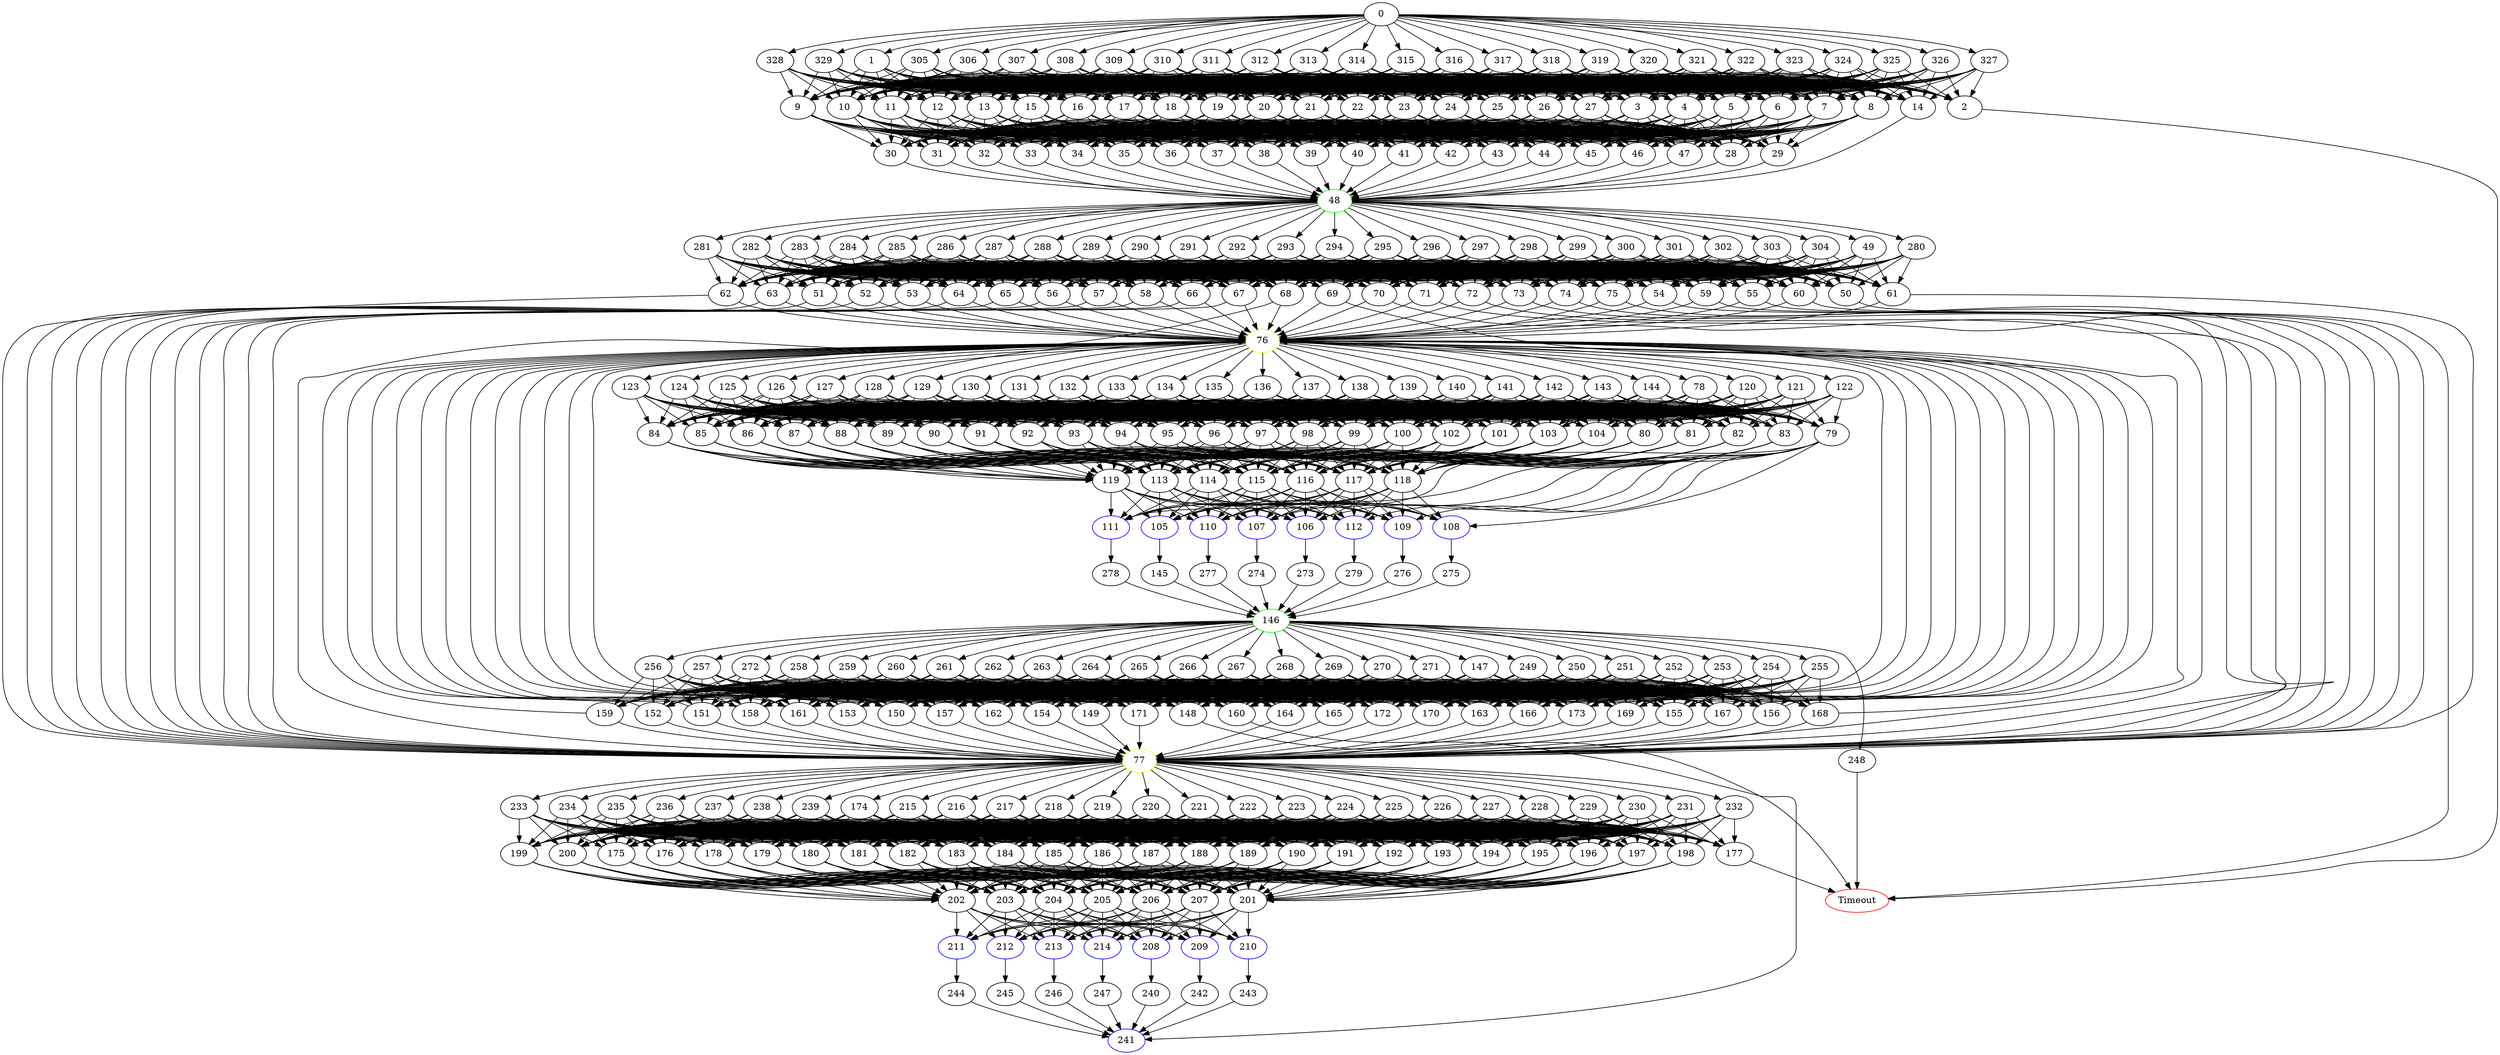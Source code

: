 digraph G {
	0 -> 1;
	0 -> 305;
	0 -> 306;
	0 -> 307;
	0 -> 308;
	0 -> 309;
	0 -> 310;
	0 -> 311;
	0 -> 312;
	0 -> 313;
	0 -> 314;
	0 -> 315;
	0 -> 316;
	0 -> 317;
	0 -> 318;
	0 -> 319;
	0 -> 320;
	0 -> 321;
	0 -> 322;
	0 -> 323;
	0 -> 324;
	0 -> 325;
	0 -> 326;
	0 -> 327;
	0 -> 328;
	0 -> 329;
	1 -> 2;
	1 -> 3;
	1 -> 4;
	1 -> 5;
	1 -> 6;
	1 -> 7;
	1 -> 8;
	1 -> 9;
	1 -> 10;
	1 -> 11;
	1 -> 12;
	1 -> 13;
	1 -> 14;
	1 -> 15;
	1 -> 16;
	1 -> 17;
	1 -> 18;
	1 -> 19;
	1 -> 20;
	1 -> 21;
	1 -> 22;
	1 -> 23;
	1 -> 24;
	1 -> 25;
	1 -> 26;
	1 -> 27;
	2 -> "Timeout";
Timeout [color=red];
	3 -> 28;
	3 -> 29;
	3 -> 30;
	3 -> 31;
	3 -> 32;
	3 -> 33;
	3 -> 34;
	3 -> 35;
	3 -> 36;
	3 -> 37;
	3 -> 38;
	3 -> 39;
	3 -> 40;
	3 -> 41;
	3 -> 42;
	3 -> 43;
	3 -> 44;
	3 -> 45;
	3 -> 46;
	3 -> 47;
	4 -> 28;
	4 -> 29;
	4 -> 30;
	4 -> 31;
	4 -> 32;
	4 -> 33;
	4 -> 34;
	4 -> 35;
	4 -> 36;
	4 -> 37;
	4 -> 38;
	4 -> 39;
	4 -> 40;
	4 -> 41;
	4 -> 42;
	4 -> 43;
	4 -> 44;
	4 -> 45;
	4 -> 46;
	4 -> 47;
	5 -> 28;
	5 -> 29;
	5 -> 30;
	5 -> 31;
	5 -> 32;
	5 -> 33;
	5 -> 34;
	5 -> 35;
	5 -> 36;
	5 -> 37;
	5 -> 38;
	5 -> 39;
	5 -> 40;
	5 -> 41;
	5 -> 42;
	5 -> 43;
	5 -> 44;
	5 -> 45;
	5 -> 46;
	5 -> 47;
	6 -> 28;
	6 -> 29;
	6 -> 30;
	6 -> 31;
	6 -> 32;
	6 -> 33;
	6 -> 34;
	6 -> 35;
	6 -> 36;
	6 -> 37;
	6 -> 38;
	6 -> 39;
	6 -> 40;
	6 -> 41;
	6 -> 42;
	6 -> 43;
	6 -> 44;
	6 -> 45;
	6 -> 46;
	6 -> 47;
	7 -> 28;
	7 -> 29;
	7 -> 30;
	7 -> 31;
	7 -> 32;
	7 -> 33;
	7 -> 34;
	7 -> 35;
	7 -> 36;
	7 -> 37;
	7 -> 38;
	7 -> 39;
	7 -> 40;
	7 -> 41;
	7 -> 42;
	7 -> 43;
	7 -> 44;
	7 -> 45;
	7 -> 46;
	7 -> 47;
	8 -> 28;
	8 -> 29;
	8 -> 30;
	8 -> 31;
	8 -> 32;
	8 -> 33;
	8 -> 34;
	8 -> 35;
	8 -> 36;
	8 -> 37;
	8 -> 38;
	8 -> 39;
	8 -> 40;
	8 -> 41;
	8 -> 42;
	8 -> 43;
	8 -> 44;
	8 -> 45;
	8 -> 46;
	8 -> 47;
	9 -> 28;
	9 -> 29;
	9 -> 30;
	9 -> 31;
	9 -> 32;
	9 -> 33;
	9 -> 34;
	9 -> 35;
	9 -> 36;
	9 -> 37;
	9 -> 38;
	9 -> 39;
	9 -> 40;
	9 -> 41;
	9 -> 42;
	9 -> 43;
	9 -> 44;
	9 -> 45;
	9 -> 46;
	9 -> 47;
	10 -> 28;
	10 -> 29;
	10 -> 30;
	10 -> 31;
	10 -> 32;
	10 -> 33;
	10 -> 34;
	10 -> 35;
	10 -> 36;
	10 -> 37;
	10 -> 38;
	10 -> 39;
	10 -> 40;
	10 -> 41;
	10 -> 42;
	10 -> 43;
	10 -> 44;
	10 -> 45;
	10 -> 46;
	10 -> 47;
	11 -> 28;
	11 -> 29;
	11 -> 30;
	11 -> 31;
	11 -> 32;
	11 -> 33;
	11 -> 34;
	11 -> 35;
	11 -> 36;
	11 -> 37;
	11 -> 38;
	11 -> 39;
	11 -> 40;
	11 -> 41;
	11 -> 42;
	11 -> 43;
	11 -> 44;
	11 -> 45;
	11 -> 46;
	11 -> 47;
	12 -> 28;
	12 -> 29;
	12 -> 30;
	12 -> 31;
	12 -> 32;
	12 -> 33;
	12 -> 34;
	12 -> 35;
	12 -> 36;
	12 -> 37;
	12 -> 38;
	12 -> 39;
	12 -> 40;
	12 -> 41;
	12 -> 42;
	12 -> 43;
	12 -> 44;
	12 -> 45;
	12 -> 46;
	12 -> 47;
	13 -> 28;
	13 -> 29;
	13 -> 30;
	13 -> 31;
	13 -> 32;
	13 -> 33;
	13 -> 34;
	13 -> 35;
	13 -> 36;
	13 -> 37;
	13 -> 38;
	13 -> 39;
	13 -> 40;
	13 -> 41;
	13 -> 42;
	13 -> 43;
	13 -> 44;
	13 -> 45;
	13 -> 46;
	13 -> 47;
	14 -> "48";
48 [color=green];
	15 -> 28;
	15 -> 29;
	15 -> 30;
	15 -> 31;
	15 -> 32;
	15 -> 33;
	15 -> 34;
	15 -> 35;
	15 -> 36;
	15 -> 37;
	15 -> 38;
	15 -> 39;
	15 -> 40;
	15 -> 41;
	15 -> 42;
	15 -> 43;
	15 -> 44;
	15 -> 45;
	15 -> 46;
	15 -> 47;
	16 -> 28;
	16 -> 29;
	16 -> 30;
	16 -> 31;
	16 -> 32;
	16 -> 33;
	16 -> 34;
	16 -> 35;
	16 -> 36;
	16 -> 37;
	16 -> 38;
	16 -> 39;
	16 -> 40;
	16 -> 41;
	16 -> 42;
	16 -> 43;
	16 -> 44;
	16 -> 45;
	16 -> 46;
	16 -> 47;
	17 -> 28;
	17 -> 29;
	17 -> 30;
	17 -> 31;
	17 -> 32;
	17 -> 33;
	17 -> 34;
	17 -> 35;
	17 -> 36;
	17 -> 37;
	17 -> 38;
	17 -> 39;
	17 -> 40;
	17 -> 41;
	17 -> 42;
	17 -> 43;
	17 -> 44;
	17 -> 45;
	17 -> 46;
	17 -> 47;
	18 -> 28;
	18 -> 29;
	18 -> 30;
	18 -> 31;
	18 -> 32;
	18 -> 33;
	18 -> 34;
	18 -> 35;
	18 -> 36;
	18 -> 37;
	18 -> 38;
	18 -> 39;
	18 -> 40;
	18 -> 41;
	18 -> 42;
	18 -> 43;
	18 -> 44;
	18 -> 45;
	18 -> 46;
	18 -> 47;
	19 -> 28;
	19 -> 29;
	19 -> 30;
	19 -> 31;
	19 -> 32;
	19 -> 33;
	19 -> 34;
	19 -> 35;
	19 -> 36;
	19 -> 37;
	19 -> 38;
	19 -> 39;
	19 -> 40;
	19 -> 41;
	19 -> 42;
	19 -> 43;
	19 -> 44;
	19 -> 45;
	19 -> 46;
	19 -> 47;
	20 -> 28;
	20 -> 29;
	20 -> 30;
	20 -> 31;
	20 -> 32;
	20 -> 33;
	20 -> 34;
	20 -> 35;
	20 -> 36;
	20 -> 37;
	20 -> 38;
	20 -> 39;
	20 -> 40;
	20 -> 41;
	20 -> 42;
	20 -> 43;
	20 -> 44;
	20 -> 45;
	20 -> 46;
	20 -> 47;
	21 -> 28;
	21 -> 29;
	21 -> 30;
	21 -> 31;
	21 -> 32;
	21 -> 33;
	21 -> 34;
	21 -> 35;
	21 -> 36;
	21 -> 37;
	21 -> 38;
	21 -> 39;
	21 -> 40;
	21 -> 41;
	21 -> 42;
	21 -> 43;
	21 -> 44;
	21 -> 45;
	21 -> 46;
	21 -> 47;
	22 -> 28;
	22 -> 29;
	22 -> 30;
	22 -> 31;
	22 -> 32;
	22 -> 33;
	22 -> 34;
	22 -> 35;
	22 -> 36;
	22 -> 37;
	22 -> 38;
	22 -> 39;
	22 -> 40;
	22 -> 41;
	22 -> 42;
	22 -> 43;
	22 -> 44;
	22 -> 45;
	22 -> 46;
	22 -> 47;
	23 -> 28;
	23 -> 29;
	23 -> 30;
	23 -> 31;
	23 -> 32;
	23 -> 33;
	23 -> 34;
	23 -> 35;
	23 -> 36;
	23 -> 37;
	23 -> 38;
	23 -> 39;
	23 -> 40;
	23 -> 41;
	23 -> 42;
	23 -> 43;
	23 -> 44;
	23 -> 45;
	23 -> 46;
	23 -> 47;
	24 -> 28;
	24 -> 29;
	24 -> 30;
	24 -> 31;
	24 -> 32;
	24 -> 33;
	24 -> 34;
	24 -> 35;
	24 -> 36;
	24 -> 37;
	24 -> 38;
	24 -> 39;
	24 -> 40;
	24 -> 41;
	24 -> 42;
	24 -> 43;
	24 -> 44;
	24 -> 45;
	24 -> 46;
	24 -> 47;
	25 -> 28;
	25 -> 29;
	25 -> 30;
	25 -> 31;
	25 -> 32;
	25 -> 33;
	25 -> 34;
	25 -> 35;
	25 -> 36;
	25 -> 37;
	25 -> 38;
	25 -> 39;
	25 -> 40;
	25 -> 41;
	25 -> 42;
	25 -> 43;
	25 -> 44;
	25 -> 45;
	25 -> 46;
	25 -> 47;
	26 -> 28;
	26 -> 29;
	26 -> 30;
	26 -> 31;
	26 -> 32;
	26 -> 33;
	26 -> 34;
	26 -> 35;
	26 -> 36;
	26 -> 37;
	26 -> 38;
	26 -> 39;
	26 -> 40;
	26 -> 41;
	26 -> 42;
	26 -> 43;
	26 -> 44;
	26 -> 45;
	26 -> 46;
	26 -> 47;
	27 -> 28;
	27 -> 29;
	27 -> 30;
	27 -> 31;
	27 -> 32;
	27 -> 33;
	27 -> 34;
	27 -> 35;
	27 -> 36;
	27 -> 37;
	27 -> 38;
	27 -> 39;
	27 -> 40;
	27 -> 41;
	27 -> 42;
	27 -> 43;
	27 -> 44;
	27 -> 45;
	27 -> 46;
	27 -> 47;
	28 -> "48";
48 [color=green];
	29 -> "48";
48 [color=green];
	30 -> "48";
48 [color=green];
	31 -> "48";
48 [color=green];
	32 -> "48";
48 [color=green];
	33 -> "48";
48 [color=green];
	34 -> "48";
48 [color=green];
	35 -> "48";
48 [color=green];
	36 -> "48";
48 [color=green];
	37 -> "48";
48 [color=green];
	38 -> "48";
48 [color=green];
	39 -> "48";
48 [color=green];
	40 -> "48";
48 [color=green];
	41 -> "48";
48 [color=green];
	42 -> "48";
48 [color=green];
	43 -> "48";
48 [color=green];
	44 -> "48";
48 [color=green];
	45 -> "48";
48 [color=green];
	46 -> "48";
48 [color=green];
	47 -> "48";
48 [color=green];
	48 -> 49;
	48 -> 280;
	48 -> 281;
	48 -> 282;
	48 -> 283;
	48 -> 284;
	48 -> 285;
	48 -> 286;
	48 -> 287;
	48 -> 288;
	48 -> 289;
	48 -> 290;
	48 -> 291;
	48 -> 292;
	48 -> 293;
	48 -> 294;
	48 -> 295;
	48 -> 296;
	48 -> 297;
	48 -> 298;
	48 -> 299;
	48 -> 300;
	48 -> 301;
	48 -> 302;
	48 -> 303;
	48 -> 304;
	49 -> 50;
	49 -> 51;
	49 -> 52;
	49 -> 53;
	49 -> 54;
	49 -> 55;
	49 -> 56;
	49 -> 57;
	49 -> 58;
	49 -> 59;
	49 -> 60;
	49 -> 61;
	49 -> 62;
	49 -> 63;
	49 -> 64;
	49 -> 65;
	49 -> 66;
	49 -> 67;
	49 -> 68;
	49 -> 69;
	49 -> 70;
	49 -> 71;
	49 -> 72;
	49 -> 73;
	49 -> 74;
	49 -> 75;
	50 -> "Timeout";
Timeout [color=red];
	51 -> "76";
76 [color=yellow];
	51 -> "77";
77 [color=yellow];
	52 -> "76";
76 [color=yellow];
	52 -> "77";
77 [color=yellow];
	53 -> "76";
76 [color=yellow];
	53 -> "77";
77 [color=yellow];
	54 -> "76";
76 [color=yellow];
	54 -> "77";
77 [color=yellow];
	55 -> "76";
76 [color=yellow];
	55 -> "77";
77 [color=yellow];
	56 -> "76";
76 [color=yellow];
	56 -> "77";
77 [color=yellow];
	57 -> "76";
76 [color=yellow];
	57 -> "77";
77 [color=yellow];
	58 -> "76";
76 [color=yellow];
	58 -> "77";
77 [color=yellow];
	59 -> "76";
76 [color=yellow];
	59 -> "77";
77 [color=yellow];
	60 -> "76";
76 [color=yellow];
	60 -> "77";
77 [color=yellow];
	61 -> "76";
76 [color=yellow];
	61 -> "77";
77 [color=yellow];
	62 -> "76";
76 [color=yellow];
	62 -> "77";
77 [color=yellow];
	63 -> "76";
76 [color=yellow];
	63 -> "77";
77 [color=yellow];
	64 -> "76";
76 [color=yellow];
	64 -> "77";
77 [color=yellow];
	65 -> "76";
76 [color=yellow];
	65 -> "77";
77 [color=yellow];
	66 -> "76";
76 [color=yellow];
	66 -> "77";
77 [color=yellow];
	67 -> "76";
76 [color=yellow];
	67 -> "77";
77 [color=yellow];
	68 -> "76";
76 [color=yellow];
	68 -> "77";
77 [color=yellow];
	69 -> "76";
76 [color=yellow];
	69 -> "77";
77 [color=yellow];
	70 -> "76";
76 [color=yellow];
	70 -> "77";
77 [color=yellow];
	71 -> "76";
76 [color=yellow];
	71 -> "77";
77 [color=yellow];
	72 -> "76";
76 [color=yellow];
	72 -> "77";
77 [color=yellow];
	73 -> "76";
76 [color=yellow];
	73 -> "77";
77 [color=yellow];
	74 -> "76";
76 [color=yellow];
	74 -> "77";
77 [color=yellow];
	75 -> "76";
76 [color=yellow];
	75 -> "77";
77 [color=yellow];
	76 -> 78;
	76 -> 120;
	76 -> 121;
	76 -> 122;
	76 -> 123;
	76 -> 124;
	76 -> 125;
	76 -> 126;
	76 -> 127;
	76 -> 128;
	76 -> 129;
	76 -> 130;
	76 -> 131;
	76 -> 132;
	76 -> 133;
	76 -> 134;
	76 -> 135;
	76 -> 136;
	76 -> 137;
	76 -> 138;
	76 -> 139;
	76 -> 140;
	76 -> 141;
	76 -> 142;
	76 -> 143;
	76 -> 144;
	77 -> 174;
	77 -> 215;
	77 -> 216;
	77 -> 217;
	77 -> 218;
	77 -> 219;
	77 -> 220;
	77 -> 221;
	77 -> 222;
	77 -> 223;
	77 -> 224;
	77 -> 225;
	77 -> 226;
	77 -> 227;
	77 -> 228;
	77 -> 229;
	77 -> 230;
	77 -> 231;
	77 -> 232;
	77 -> 233;
	77 -> 234;
	77 -> 235;
	77 -> 236;
	77 -> 237;
	77 -> 238;
	77 -> 239;
	78 -> 79;
	78 -> 80;
	78 -> 81;
	78 -> 82;
	78 -> 83;
	78 -> 84;
	78 -> 85;
	78 -> 86;
	78 -> 87;
	78 -> 88;
	78 -> 89;
	78 -> 90;
	78 -> 91;
	78 -> 92;
	78 -> 93;
	78 -> 94;
	78 -> 95;
	78 -> 96;
	78 -> 97;
	78 -> 98;
	78 -> 99;
	78 -> 100;
	78 -> 101;
	78 -> 102;
	78 -> 103;
	78 -> 104;
	79 -> "105";
105 [color=blue];
	79 -> "106";
106 [color=blue];
	79 -> "107";
107 [color=blue];
	79 -> "108";
108 [color=blue];
	79 -> "109";
109 [color=blue];
	79 -> "110";
110 [color=blue];
	79 -> "111";
111 [color=blue];
	79 -> "112";
112 [color=blue];
	80 -> 113;
	80 -> 114;
	80 -> 115;
	80 -> 116;
	80 -> 117;
	80 -> 118;
	80 -> 119;
	81 -> 113;
	81 -> 114;
	81 -> 115;
	81 -> 116;
	81 -> 117;
	81 -> 118;
	81 -> 119;
	82 -> 113;
	82 -> 114;
	82 -> 115;
	82 -> 116;
	82 -> 117;
	82 -> 118;
	82 -> 119;
	83 -> 113;
	83 -> 114;
	83 -> 115;
	83 -> 116;
	83 -> 117;
	83 -> 118;
	83 -> 119;
	84 -> 113;
	84 -> 114;
	84 -> 115;
	84 -> 116;
	84 -> 117;
	84 -> 118;
	84 -> 119;
	85 -> 113;
	85 -> 114;
	85 -> 115;
	85 -> 116;
	85 -> 117;
	85 -> 118;
	85 -> 119;
	86 -> 113;
	86 -> 114;
	86 -> 115;
	86 -> 116;
	86 -> 117;
	86 -> 118;
	86 -> 119;
	87 -> 113;
	87 -> 114;
	87 -> 115;
	87 -> 116;
	87 -> 117;
	87 -> 118;
	87 -> 119;
	88 -> 113;
	88 -> 114;
	88 -> 115;
	88 -> 116;
	88 -> 117;
	88 -> 118;
	88 -> 119;
	89 -> 113;
	89 -> 114;
	89 -> 115;
	89 -> 116;
	89 -> 117;
	89 -> 118;
	89 -> 119;
	90 -> 113;
	90 -> 114;
	90 -> 115;
	90 -> 116;
	90 -> 117;
	90 -> 118;
	90 -> 119;
	91 -> 113;
	91 -> 114;
	91 -> 115;
	91 -> 116;
	91 -> 117;
	91 -> 118;
	91 -> 119;
	92 -> 113;
	92 -> 114;
	92 -> 115;
	92 -> 116;
	92 -> 117;
	92 -> 118;
	92 -> 119;
	93 -> 113;
	93 -> 114;
	93 -> 115;
	93 -> 116;
	93 -> 117;
	93 -> 118;
	93 -> 119;
	94 -> 113;
	94 -> 114;
	94 -> 115;
	94 -> 116;
	94 -> 117;
	94 -> 118;
	94 -> 119;
	95 -> 113;
	95 -> 114;
	95 -> 115;
	95 -> 116;
	95 -> 117;
	95 -> 118;
	95 -> 119;
	96 -> 113;
	96 -> 114;
	96 -> 115;
	96 -> 116;
	96 -> 117;
	96 -> 118;
	96 -> 119;
	97 -> 113;
	97 -> 114;
	97 -> 115;
	97 -> 116;
	97 -> 117;
	97 -> 118;
	97 -> 119;
	98 -> 113;
	98 -> 114;
	98 -> 115;
	98 -> 116;
	98 -> 117;
	98 -> 118;
	98 -> 119;
	99 -> 113;
	99 -> 114;
	99 -> 115;
	99 -> 116;
	99 -> 117;
	99 -> 118;
	99 -> 119;
	100 -> 113;
	100 -> 114;
	100 -> 115;
	100 -> 116;
	100 -> 117;
	100 -> 118;
	100 -> 119;
	101 -> 113;
	101 -> 114;
	101 -> 115;
	101 -> 116;
	101 -> 117;
	101 -> 118;
	101 -> 119;
	102 -> 113;
	102 -> 114;
	102 -> 115;
	102 -> 116;
	102 -> 117;
	102 -> 118;
	102 -> 119;
	103 -> 113;
	103 -> 114;
	103 -> 115;
	103 -> 116;
	103 -> 117;
	103 -> 118;
	103 -> 119;
	104 -> 113;
	104 -> 114;
	104 -> 115;
	104 -> 116;
	104 -> 117;
	104 -> 118;
	104 -> 119;
	105 -> 145;
	106 -> 273;
	107 -> 274;
	108 -> 275;
	109 -> 276;
	110 -> 277;
	111 -> 278;
	112 -> 279;
	113 -> "105";
105 [color=blue];
	113 -> "106";
106 [color=blue];
	113 -> "107";
107 [color=blue];
	113 -> "108";
108 [color=blue];
	113 -> "109";
109 [color=blue];
	113 -> "110";
110 [color=blue];
	113 -> "111";
111 [color=blue];
	113 -> "112";
112 [color=blue];
	114 -> "105";
105 [color=blue];
	114 -> "106";
106 [color=blue];
	114 -> "107";
107 [color=blue];
	114 -> "108";
108 [color=blue];
	114 -> "109";
109 [color=blue];
	114 -> "110";
110 [color=blue];
	114 -> "111";
111 [color=blue];
	114 -> "112";
112 [color=blue];
	115 -> "105";
105 [color=blue];
	115 -> "106";
106 [color=blue];
	115 -> "107";
107 [color=blue];
	115 -> "108";
108 [color=blue];
	115 -> "109";
109 [color=blue];
	115 -> "110";
110 [color=blue];
	115 -> "111";
111 [color=blue];
	115 -> "112";
112 [color=blue];
	116 -> "105";
105 [color=blue];
	116 -> "106";
106 [color=blue];
	116 -> "107";
107 [color=blue];
	116 -> "108";
108 [color=blue];
	116 -> "109";
109 [color=blue];
	116 -> "110";
110 [color=blue];
	116 -> "111";
111 [color=blue];
	116 -> "112";
112 [color=blue];
	117 -> "105";
105 [color=blue];
	117 -> "106";
106 [color=blue];
	117 -> "107";
107 [color=blue];
	117 -> "108";
108 [color=blue];
	117 -> "109";
109 [color=blue];
	117 -> "110";
110 [color=blue];
	117 -> "111";
111 [color=blue];
	117 -> "112";
112 [color=blue];
	118 -> "105";
105 [color=blue];
	118 -> "106";
106 [color=blue];
	118 -> "107";
107 [color=blue];
	118 -> "108";
108 [color=blue];
	118 -> "109";
109 [color=blue];
	118 -> "110";
110 [color=blue];
	118 -> "111";
111 [color=blue];
	118 -> "112";
112 [color=blue];
	119 -> "105";
105 [color=blue];
	119 -> "106";
106 [color=blue];
	119 -> "107";
107 [color=blue];
	119 -> "108";
108 [color=blue];
	119 -> "109";
109 [color=blue];
	119 -> "110";
110 [color=blue];
	119 -> "111";
111 [color=blue];
	119 -> "112";
112 [color=blue];
	120 -> 79;
	120 -> 80;
	120 -> 81;
	120 -> 82;
	120 -> 83;
	120 -> 84;
	120 -> 85;
	120 -> 86;
	120 -> 87;
	120 -> 88;
	120 -> 89;
	120 -> 90;
	120 -> 91;
	120 -> 92;
	120 -> 93;
	120 -> 94;
	120 -> 95;
	120 -> 96;
	120 -> 97;
	120 -> 98;
	120 -> 99;
	120 -> 100;
	120 -> 101;
	120 -> 102;
	120 -> 103;
	120 -> 104;
	121 -> 79;
	121 -> 80;
	121 -> 81;
	121 -> 82;
	121 -> 83;
	121 -> 84;
	121 -> 85;
	121 -> 86;
	121 -> 87;
	121 -> 88;
	121 -> 89;
	121 -> 90;
	121 -> 91;
	121 -> 92;
	121 -> 93;
	121 -> 94;
	121 -> 95;
	121 -> 96;
	121 -> 97;
	121 -> 98;
	121 -> 99;
	121 -> 100;
	121 -> 101;
	121 -> 102;
	121 -> 103;
	121 -> 104;
	122 -> 79;
	122 -> 80;
	122 -> 81;
	122 -> 82;
	122 -> 83;
	122 -> 84;
	122 -> 85;
	122 -> 86;
	122 -> 87;
	122 -> 88;
	122 -> 89;
	122 -> 90;
	122 -> 91;
	122 -> 92;
	122 -> 93;
	122 -> 94;
	122 -> 95;
	122 -> 96;
	122 -> 97;
	122 -> 98;
	122 -> 99;
	122 -> 100;
	122 -> 101;
	122 -> 102;
	122 -> 103;
	122 -> 104;
	123 -> 79;
	123 -> 80;
	123 -> 81;
	123 -> 82;
	123 -> 83;
	123 -> 84;
	123 -> 85;
	123 -> 86;
	123 -> 87;
	123 -> 88;
	123 -> 89;
	123 -> 90;
	123 -> 91;
	123 -> 92;
	123 -> 93;
	123 -> 94;
	123 -> 95;
	123 -> 96;
	123 -> 97;
	123 -> 98;
	123 -> 99;
	123 -> 100;
	123 -> 101;
	123 -> 102;
	123 -> 103;
	123 -> 104;
	124 -> 79;
	124 -> 80;
	124 -> 81;
	124 -> 82;
	124 -> 83;
	124 -> 84;
	124 -> 85;
	124 -> 86;
	124 -> 87;
	124 -> 88;
	124 -> 89;
	124 -> 90;
	124 -> 91;
	124 -> 92;
	124 -> 93;
	124 -> 94;
	124 -> 95;
	124 -> 96;
	124 -> 97;
	124 -> 98;
	124 -> 99;
	124 -> 100;
	124 -> 101;
	124 -> 102;
	124 -> 103;
	124 -> 104;
	125 -> 79;
	125 -> 80;
	125 -> 81;
	125 -> 82;
	125 -> 83;
	125 -> 84;
	125 -> 85;
	125 -> 86;
	125 -> 87;
	125 -> 88;
	125 -> 89;
	125 -> 90;
	125 -> 91;
	125 -> 92;
	125 -> 93;
	125 -> 94;
	125 -> 95;
	125 -> 96;
	125 -> 97;
	125 -> 98;
	125 -> 99;
	125 -> 100;
	125 -> 101;
	125 -> 102;
	125 -> 103;
	125 -> 104;
	126 -> 79;
	126 -> 80;
	126 -> 81;
	126 -> 82;
	126 -> 83;
	126 -> 84;
	126 -> 85;
	126 -> 86;
	126 -> 87;
	126 -> 88;
	126 -> 89;
	126 -> 90;
	126 -> 91;
	126 -> 92;
	126 -> 93;
	126 -> 94;
	126 -> 95;
	126 -> 96;
	126 -> 97;
	126 -> 98;
	126 -> 99;
	126 -> 100;
	126 -> 101;
	126 -> 102;
	126 -> 103;
	126 -> 104;
	127 -> 79;
	127 -> 80;
	127 -> 81;
	127 -> 82;
	127 -> 83;
	127 -> 84;
	127 -> 85;
	127 -> 86;
	127 -> 87;
	127 -> 88;
	127 -> 89;
	127 -> 90;
	127 -> 91;
	127 -> 92;
	127 -> 93;
	127 -> 94;
	127 -> 95;
	127 -> 96;
	127 -> 97;
	127 -> 98;
	127 -> 99;
	127 -> 100;
	127 -> 101;
	127 -> 102;
	127 -> 103;
	127 -> 104;
	128 -> 79;
	128 -> 80;
	128 -> 81;
	128 -> 82;
	128 -> 83;
	128 -> 84;
	128 -> 85;
	128 -> 86;
	128 -> 87;
	128 -> 88;
	128 -> 89;
	128 -> 90;
	128 -> 91;
	128 -> 92;
	128 -> 93;
	128 -> 94;
	128 -> 95;
	128 -> 96;
	128 -> 97;
	128 -> 98;
	128 -> 99;
	128 -> 100;
	128 -> 101;
	128 -> 102;
	128 -> 103;
	128 -> 104;
	129 -> 79;
	129 -> 80;
	129 -> 81;
	129 -> 82;
	129 -> 83;
	129 -> 84;
	129 -> 85;
	129 -> 86;
	129 -> 87;
	129 -> 88;
	129 -> 89;
	129 -> 90;
	129 -> 91;
	129 -> 92;
	129 -> 93;
	129 -> 94;
	129 -> 95;
	129 -> 96;
	129 -> 97;
	129 -> 98;
	129 -> 99;
	129 -> 100;
	129 -> 101;
	129 -> 102;
	129 -> 103;
	129 -> 104;
	130 -> 79;
	130 -> 80;
	130 -> 81;
	130 -> 82;
	130 -> 83;
	130 -> 84;
	130 -> 85;
	130 -> 86;
	130 -> 87;
	130 -> 88;
	130 -> 89;
	130 -> 90;
	130 -> 91;
	130 -> 92;
	130 -> 93;
	130 -> 94;
	130 -> 95;
	130 -> 96;
	130 -> 97;
	130 -> 98;
	130 -> 99;
	130 -> 100;
	130 -> 101;
	130 -> 102;
	130 -> 103;
	130 -> 104;
	131 -> 79;
	131 -> 80;
	131 -> 81;
	131 -> 82;
	131 -> 83;
	131 -> 84;
	131 -> 85;
	131 -> 86;
	131 -> 87;
	131 -> 88;
	131 -> 89;
	131 -> 90;
	131 -> 91;
	131 -> 92;
	131 -> 93;
	131 -> 94;
	131 -> 95;
	131 -> 96;
	131 -> 97;
	131 -> 98;
	131 -> 99;
	131 -> 100;
	131 -> 101;
	131 -> 102;
	131 -> 103;
	131 -> 104;
	132 -> 79;
	132 -> 80;
	132 -> 81;
	132 -> 82;
	132 -> 83;
	132 -> 84;
	132 -> 85;
	132 -> 86;
	132 -> 87;
	132 -> 88;
	132 -> 89;
	132 -> 90;
	132 -> 91;
	132 -> 92;
	132 -> 93;
	132 -> 94;
	132 -> 95;
	132 -> 96;
	132 -> 97;
	132 -> 98;
	132 -> 99;
	132 -> 100;
	132 -> 101;
	132 -> 102;
	132 -> 103;
	132 -> 104;
	133 -> 79;
	133 -> 80;
	133 -> 81;
	133 -> 82;
	133 -> 83;
	133 -> 84;
	133 -> 85;
	133 -> 86;
	133 -> 87;
	133 -> 88;
	133 -> 89;
	133 -> 90;
	133 -> 91;
	133 -> 92;
	133 -> 93;
	133 -> 94;
	133 -> 95;
	133 -> 96;
	133 -> 97;
	133 -> 98;
	133 -> 99;
	133 -> 100;
	133 -> 101;
	133 -> 102;
	133 -> 103;
	133 -> 104;
	134 -> 79;
	134 -> 80;
	134 -> 81;
	134 -> 82;
	134 -> 83;
	134 -> 84;
	134 -> 85;
	134 -> 86;
	134 -> 87;
	134 -> 88;
	134 -> 89;
	134 -> 90;
	134 -> 91;
	134 -> 92;
	134 -> 93;
	134 -> 94;
	134 -> 95;
	134 -> 96;
	134 -> 97;
	134 -> 98;
	134 -> 99;
	134 -> 100;
	134 -> 101;
	134 -> 102;
	134 -> 103;
	134 -> 104;
	135 -> 79;
	135 -> 80;
	135 -> 81;
	135 -> 82;
	135 -> 83;
	135 -> 84;
	135 -> 85;
	135 -> 86;
	135 -> 87;
	135 -> 88;
	135 -> 89;
	135 -> 90;
	135 -> 91;
	135 -> 92;
	135 -> 93;
	135 -> 94;
	135 -> 95;
	135 -> 96;
	135 -> 97;
	135 -> 98;
	135 -> 99;
	135 -> 100;
	135 -> 101;
	135 -> 102;
	135 -> 103;
	135 -> 104;
	136 -> 79;
	136 -> 80;
	136 -> 81;
	136 -> 82;
	136 -> 83;
	136 -> 84;
	136 -> 85;
	136 -> 86;
	136 -> 87;
	136 -> 88;
	136 -> 89;
	136 -> 90;
	136 -> 91;
	136 -> 92;
	136 -> 93;
	136 -> 94;
	136 -> 95;
	136 -> 96;
	136 -> 97;
	136 -> 98;
	136 -> 99;
	136 -> 100;
	136 -> 101;
	136 -> 102;
	136 -> 103;
	136 -> 104;
	137 -> 79;
	137 -> 80;
	137 -> 81;
	137 -> 82;
	137 -> 83;
	137 -> 84;
	137 -> 85;
	137 -> 86;
	137 -> 87;
	137 -> 88;
	137 -> 89;
	137 -> 90;
	137 -> 91;
	137 -> 92;
	137 -> 93;
	137 -> 94;
	137 -> 95;
	137 -> 96;
	137 -> 97;
	137 -> 98;
	137 -> 99;
	137 -> 100;
	137 -> 101;
	137 -> 102;
	137 -> 103;
	137 -> 104;
	138 -> 79;
	138 -> 80;
	138 -> 81;
	138 -> 82;
	138 -> 83;
	138 -> 84;
	138 -> 85;
	138 -> 86;
	138 -> 87;
	138 -> 88;
	138 -> 89;
	138 -> 90;
	138 -> 91;
	138 -> 92;
	138 -> 93;
	138 -> 94;
	138 -> 95;
	138 -> 96;
	138 -> 97;
	138 -> 98;
	138 -> 99;
	138 -> 100;
	138 -> 101;
	138 -> 102;
	138 -> 103;
	138 -> 104;
	139 -> 79;
	139 -> 80;
	139 -> 81;
	139 -> 82;
	139 -> 83;
	139 -> 84;
	139 -> 85;
	139 -> 86;
	139 -> 87;
	139 -> 88;
	139 -> 89;
	139 -> 90;
	139 -> 91;
	139 -> 92;
	139 -> 93;
	139 -> 94;
	139 -> 95;
	139 -> 96;
	139 -> 97;
	139 -> 98;
	139 -> 99;
	139 -> 100;
	139 -> 101;
	139 -> 102;
	139 -> 103;
	139 -> 104;
	140 -> 79;
	140 -> 80;
	140 -> 81;
	140 -> 82;
	140 -> 83;
	140 -> 84;
	140 -> 85;
	140 -> 86;
	140 -> 87;
	140 -> 88;
	140 -> 89;
	140 -> 90;
	140 -> 91;
	140 -> 92;
	140 -> 93;
	140 -> 94;
	140 -> 95;
	140 -> 96;
	140 -> 97;
	140 -> 98;
	140 -> 99;
	140 -> 100;
	140 -> 101;
	140 -> 102;
	140 -> 103;
	140 -> 104;
	141 -> 79;
	141 -> 80;
	141 -> 81;
	141 -> 82;
	141 -> 83;
	141 -> 84;
	141 -> 85;
	141 -> 86;
	141 -> 87;
	141 -> 88;
	141 -> 89;
	141 -> 90;
	141 -> 91;
	141 -> 92;
	141 -> 93;
	141 -> 94;
	141 -> 95;
	141 -> 96;
	141 -> 97;
	141 -> 98;
	141 -> 99;
	141 -> 100;
	141 -> 101;
	141 -> 102;
	141 -> 103;
	141 -> 104;
	142 -> 79;
	142 -> 80;
	142 -> 81;
	142 -> 82;
	142 -> 83;
	142 -> 84;
	142 -> 85;
	142 -> 86;
	142 -> 87;
	142 -> 88;
	142 -> 89;
	142 -> 90;
	142 -> 91;
	142 -> 92;
	142 -> 93;
	142 -> 94;
	142 -> 95;
	142 -> 96;
	142 -> 97;
	142 -> 98;
	142 -> 99;
	142 -> 100;
	142 -> 101;
	142 -> 102;
	142 -> 103;
	142 -> 104;
	143 -> 79;
	143 -> 80;
	143 -> 81;
	143 -> 82;
	143 -> 83;
	143 -> 84;
	143 -> 85;
	143 -> 86;
	143 -> 87;
	143 -> 88;
	143 -> 89;
	143 -> 90;
	143 -> 91;
	143 -> 92;
	143 -> 93;
	143 -> 94;
	143 -> 95;
	143 -> 96;
	143 -> 97;
	143 -> 98;
	143 -> 99;
	143 -> 100;
	143 -> 101;
	143 -> 102;
	143 -> 103;
	143 -> 104;
	144 -> 79;
	144 -> 80;
	144 -> 81;
	144 -> 82;
	144 -> 83;
	144 -> 84;
	144 -> 85;
	144 -> 86;
	144 -> 87;
	144 -> 88;
	144 -> 89;
	144 -> 90;
	144 -> 91;
	144 -> 92;
	144 -> 93;
	144 -> 94;
	144 -> 95;
	144 -> 96;
	144 -> 97;
	144 -> 98;
	144 -> 99;
	144 -> 100;
	144 -> 101;
	144 -> 102;
	144 -> 103;
	144 -> 104;
	145 -> "146";
146 [color=green];
	146 -> 147;
	146 -> 248;
	146 -> 249;
	146 -> 250;
	146 -> 251;
	146 -> 252;
	146 -> 253;
	146 -> 254;
	146 -> 255;
	146 -> 256;
	146 -> 257;
	146 -> 258;
	146 -> 259;
	146 -> 260;
	146 -> 261;
	146 -> 262;
	146 -> 263;
	146 -> 264;
	146 -> 265;
	146 -> 266;
	146 -> 267;
	146 -> 268;
	146 -> 269;
	146 -> 270;
	146 -> 271;
	146 -> 272;
	147 -> 148;
	147 -> 149;
	147 -> 150;
	147 -> 151;
	147 -> 152;
	147 -> 153;
	147 -> 154;
	147 -> 155;
	147 -> 156;
	147 -> 157;
	147 -> 158;
	147 -> 159;
	147 -> 160;
	147 -> 161;
	147 -> 162;
	147 -> 163;
	147 -> 164;
	147 -> 165;
	147 -> 166;
	147 -> 167;
	147 -> 168;
	147 -> 169;
	147 -> 170;
	147 -> 171;
	147 -> 172;
	147 -> 173;
	148 -> "Timeout";
Timeout [color=red];
	149 -> "76";
76 [color=yellow];
	149 -> "77";
77 [color=yellow];
	150 -> "76";
76 [color=yellow];
	150 -> "77";
77 [color=yellow];
	151 -> "76";
76 [color=yellow];
	151 -> "77";
77 [color=yellow];
	152 -> "76";
76 [color=yellow];
	152 -> "77";
77 [color=yellow];
	153 -> "76";
76 [color=yellow];
	153 -> "77";
77 [color=yellow];
	154 -> "76";
76 [color=yellow];
	154 -> "77";
77 [color=yellow];
	155 -> "76";
76 [color=yellow];
	155 -> "77";
77 [color=yellow];
	156 -> "76";
76 [color=yellow];
	156 -> "77";
77 [color=yellow];
	157 -> "76";
76 [color=yellow];
	157 -> "77";
77 [color=yellow];
	158 -> "76";
76 [color=yellow];
	158 -> "77";
77 [color=yellow];
	159 -> "76";
76 [color=yellow];
	159 -> "77";
77 [color=yellow];
	160 -> "241";
241 [color=blue];
	161 -> "76";
76 [color=yellow];
	161 -> "77";
77 [color=yellow];
	162 -> "76";
76 [color=yellow];
	162 -> "77";
77 [color=yellow];
	163 -> "76";
76 [color=yellow];
	163 -> "77";
77 [color=yellow];
	164 -> "76";
76 [color=yellow];
	164 -> "77";
77 [color=yellow];
	165 -> "76";
76 [color=yellow];
	165 -> "77";
77 [color=yellow];
	166 -> "76";
76 [color=yellow];
	166 -> "77";
77 [color=yellow];
	167 -> "76";
76 [color=yellow];
	167 -> "77";
77 [color=yellow];
	168 -> "76";
76 [color=yellow];
	168 -> "77";
77 [color=yellow];
	169 -> "76";
76 [color=yellow];
	169 -> "77";
77 [color=yellow];
	170 -> "76";
76 [color=yellow];
	170 -> "77";
77 [color=yellow];
	171 -> "76";
76 [color=yellow];
	171 -> "77";
77 [color=yellow];
	172 -> "76";
76 [color=yellow];
	172 -> "77";
77 [color=yellow];
	173 -> "76";
76 [color=yellow];
	173 -> "77";
77 [color=yellow];
	174 -> 175;
	174 -> 176;
	174 -> 177;
	174 -> 178;
	174 -> 179;
	174 -> 180;
	174 -> 181;
	174 -> 182;
	174 -> 183;
	174 -> 184;
	174 -> 185;
	174 -> 186;
	174 -> 187;
	174 -> 188;
	174 -> 189;
	174 -> 190;
	174 -> 191;
	174 -> 192;
	174 -> 193;
	174 -> 194;
	174 -> 195;
	174 -> 196;
	174 -> 197;
	174 -> 198;
	174 -> 199;
	174 -> 200;
	175 -> 201;
	175 -> 202;
	175 -> 203;
	175 -> 204;
	175 -> 205;
	175 -> 206;
	175 -> 207;
	176 -> 201;
	176 -> 202;
	176 -> 203;
	176 -> 204;
	176 -> 205;
	176 -> 206;
	176 -> 207;
	177 -> "Timeout";
Timeout [color=red];
	178 -> 201;
	178 -> 202;
	178 -> 203;
	178 -> 204;
	178 -> 205;
	178 -> 206;
	178 -> 207;
	179 -> 201;
	179 -> 202;
	179 -> 203;
	179 -> 204;
	179 -> 205;
	179 -> 206;
	179 -> 207;
	180 -> 201;
	180 -> 202;
	180 -> 203;
	180 -> 204;
	180 -> 205;
	180 -> 206;
	180 -> 207;
	181 -> 201;
	181 -> 202;
	181 -> 203;
	181 -> 204;
	181 -> 205;
	181 -> 206;
	181 -> 207;
	182 -> 201;
	182 -> 202;
	182 -> 203;
	182 -> 204;
	182 -> 205;
	182 -> 206;
	182 -> 207;
	183 -> 201;
	183 -> 202;
	183 -> 203;
	183 -> 204;
	183 -> 205;
	183 -> 206;
	183 -> 207;
	184 -> 201;
	184 -> 202;
	184 -> 203;
	184 -> 204;
	184 -> 205;
	184 -> 206;
	184 -> 207;
	185 -> 201;
	185 -> 202;
	185 -> 203;
	185 -> 204;
	185 -> 205;
	185 -> 206;
	185 -> 207;
	186 -> 201;
	186 -> 202;
	186 -> 203;
	186 -> 204;
	186 -> 205;
	186 -> 206;
	186 -> 207;
	187 -> 201;
	187 -> 202;
	187 -> 203;
	187 -> 204;
	187 -> 205;
	187 -> 206;
	187 -> 207;
	188 -> 201;
	188 -> 202;
	188 -> 203;
	188 -> 204;
	188 -> 205;
	188 -> 206;
	188 -> 207;
	189 -> 201;
	189 -> 202;
	189 -> 203;
	189 -> 204;
	189 -> 205;
	189 -> 206;
	189 -> 207;
	190 -> 201;
	190 -> 202;
	190 -> 203;
	190 -> 204;
	190 -> 205;
	190 -> 206;
	190 -> 207;
	191 -> 201;
	191 -> 202;
	191 -> 203;
	191 -> 204;
	191 -> 205;
	191 -> 206;
	191 -> 207;
	192 -> 201;
	192 -> 202;
	192 -> 203;
	192 -> 204;
	192 -> 205;
	192 -> 206;
	192 -> 207;
	193 -> 201;
	193 -> 202;
	193 -> 203;
	193 -> 204;
	193 -> 205;
	193 -> 206;
	193 -> 207;
	194 -> 201;
	194 -> 202;
	194 -> 203;
	194 -> 204;
	194 -> 205;
	194 -> 206;
	194 -> 207;
	195 -> 201;
	195 -> 202;
	195 -> 203;
	195 -> 204;
	195 -> 205;
	195 -> 206;
	195 -> 207;
	196 -> 201;
	196 -> 202;
	196 -> 203;
	196 -> 204;
	196 -> 205;
	196 -> 206;
	196 -> 207;
	197 -> 201;
	197 -> 202;
	197 -> 203;
	197 -> 204;
	197 -> 205;
	197 -> 206;
	197 -> 207;
	198 -> 201;
	198 -> 202;
	198 -> 203;
	198 -> 204;
	198 -> 205;
	198 -> 206;
	198 -> 207;
	199 -> 201;
	199 -> 202;
	199 -> 203;
	199 -> 204;
	199 -> 205;
	199 -> 206;
	199 -> 207;
	200 -> 201;
	200 -> 202;
	200 -> 203;
	200 -> 204;
	200 -> 205;
	200 -> 206;
	200 -> 207;
	201 -> "208";
208 [color=blue];
	201 -> "209";
209 [color=blue];
	201 -> "210";
210 [color=blue];
	201 -> "211";
211 [color=blue];
	201 -> "212";
212 [color=blue];
	201 -> "213";
213 [color=blue];
	201 -> "214";
214 [color=blue];
	202 -> "208";
208 [color=blue];
	202 -> "209";
209 [color=blue];
	202 -> "210";
210 [color=blue];
	202 -> "211";
211 [color=blue];
	202 -> "212";
212 [color=blue];
	202 -> "213";
213 [color=blue];
	202 -> "214";
214 [color=blue];
	203 -> "208";
208 [color=blue];
	203 -> "209";
209 [color=blue];
	203 -> "210";
210 [color=blue];
	203 -> "211";
211 [color=blue];
	203 -> "212";
212 [color=blue];
	203 -> "213";
213 [color=blue];
	203 -> "214";
214 [color=blue];
	204 -> "208";
208 [color=blue];
	204 -> "209";
209 [color=blue];
	204 -> "210";
210 [color=blue];
	204 -> "211";
211 [color=blue];
	204 -> "212";
212 [color=blue];
	204 -> "213";
213 [color=blue];
	204 -> "214";
214 [color=blue];
	205 -> "208";
208 [color=blue];
	205 -> "209";
209 [color=blue];
	205 -> "210";
210 [color=blue];
	205 -> "211";
211 [color=blue];
	205 -> "212";
212 [color=blue];
	205 -> "213";
213 [color=blue];
	205 -> "214";
214 [color=blue];
	206 -> "208";
208 [color=blue];
	206 -> "209";
209 [color=blue];
	206 -> "210";
210 [color=blue];
	206 -> "211";
211 [color=blue];
	206 -> "212";
212 [color=blue];
	206 -> "213";
213 [color=blue];
	206 -> "214";
214 [color=blue];
	207 -> "208";
208 [color=blue];
	207 -> "209";
209 [color=blue];
	207 -> "210";
210 [color=blue];
	207 -> "211";
211 [color=blue];
	207 -> "212";
212 [color=blue];
	207 -> "213";
213 [color=blue];
	207 -> "214";
214 [color=blue];
	208 -> 240;
	209 -> 242;
	210 -> 243;
	211 -> 244;
	212 -> 245;
	213 -> 246;
	214 -> 247;
	215 -> 175;
	215 -> 176;
	215 -> 177;
	215 -> 178;
	215 -> 179;
	215 -> 180;
	215 -> 181;
	215 -> 182;
	215 -> 183;
	215 -> 184;
	215 -> 185;
	215 -> 186;
	215 -> 187;
	215 -> 188;
	215 -> 189;
	215 -> 190;
	215 -> 191;
	215 -> 192;
	215 -> 193;
	215 -> 194;
	215 -> 195;
	215 -> 196;
	215 -> 197;
	215 -> 198;
	215 -> 199;
	215 -> 200;
	216 -> 175;
	216 -> 176;
	216 -> 177;
	216 -> 178;
	216 -> 179;
	216 -> 180;
	216 -> 181;
	216 -> 182;
	216 -> 183;
	216 -> 184;
	216 -> 185;
	216 -> 186;
	216 -> 187;
	216 -> 188;
	216 -> 189;
	216 -> 190;
	216 -> 191;
	216 -> 192;
	216 -> 193;
	216 -> 194;
	216 -> 195;
	216 -> 196;
	216 -> 197;
	216 -> 198;
	216 -> 199;
	216 -> 200;
	217 -> 175;
	217 -> 176;
	217 -> 177;
	217 -> 178;
	217 -> 179;
	217 -> 180;
	217 -> 181;
	217 -> 182;
	217 -> 183;
	217 -> 184;
	217 -> 185;
	217 -> 186;
	217 -> 187;
	217 -> 188;
	217 -> 189;
	217 -> 190;
	217 -> 191;
	217 -> 192;
	217 -> 193;
	217 -> 194;
	217 -> 195;
	217 -> 196;
	217 -> 197;
	217 -> 198;
	217 -> 199;
	217 -> 200;
	218 -> 175;
	218 -> 176;
	218 -> 177;
	218 -> 178;
	218 -> 179;
	218 -> 180;
	218 -> 181;
	218 -> 182;
	218 -> 183;
	218 -> 184;
	218 -> 185;
	218 -> 186;
	218 -> 187;
	218 -> 188;
	218 -> 189;
	218 -> 190;
	218 -> 191;
	218 -> 192;
	218 -> 193;
	218 -> 194;
	218 -> 195;
	218 -> 196;
	218 -> 197;
	218 -> 198;
	218 -> 199;
	218 -> 200;
	219 -> 175;
	219 -> 176;
	219 -> 177;
	219 -> 178;
	219 -> 179;
	219 -> 180;
	219 -> 181;
	219 -> 182;
	219 -> 183;
	219 -> 184;
	219 -> 185;
	219 -> 186;
	219 -> 187;
	219 -> 188;
	219 -> 189;
	219 -> 190;
	219 -> 191;
	219 -> 192;
	219 -> 193;
	219 -> 194;
	219 -> 195;
	219 -> 196;
	219 -> 197;
	219 -> 198;
	219 -> 199;
	219 -> 200;
	220 -> 175;
	220 -> 176;
	220 -> 177;
	220 -> 178;
	220 -> 179;
	220 -> 180;
	220 -> 181;
	220 -> 182;
	220 -> 183;
	220 -> 184;
	220 -> 185;
	220 -> 186;
	220 -> 187;
	220 -> 188;
	220 -> 189;
	220 -> 190;
	220 -> 191;
	220 -> 192;
	220 -> 193;
	220 -> 194;
	220 -> 195;
	220 -> 196;
	220 -> 197;
	220 -> 198;
	220 -> 199;
	220 -> 200;
	221 -> 175;
	221 -> 176;
	221 -> 177;
	221 -> 178;
	221 -> 179;
	221 -> 180;
	221 -> 181;
	221 -> 182;
	221 -> 183;
	221 -> 184;
	221 -> 185;
	221 -> 186;
	221 -> 187;
	221 -> 188;
	221 -> 189;
	221 -> 190;
	221 -> 191;
	221 -> 192;
	221 -> 193;
	221 -> 194;
	221 -> 195;
	221 -> 196;
	221 -> 197;
	221 -> 198;
	221 -> 199;
	221 -> 200;
	222 -> 175;
	222 -> 176;
	222 -> 177;
	222 -> 178;
	222 -> 179;
	222 -> 180;
	222 -> 181;
	222 -> 182;
	222 -> 183;
	222 -> 184;
	222 -> 185;
	222 -> 186;
	222 -> 187;
	222 -> 188;
	222 -> 189;
	222 -> 190;
	222 -> 191;
	222 -> 192;
	222 -> 193;
	222 -> 194;
	222 -> 195;
	222 -> 196;
	222 -> 197;
	222 -> 198;
	222 -> 199;
	222 -> 200;
	223 -> 175;
	223 -> 176;
	223 -> 177;
	223 -> 178;
	223 -> 179;
	223 -> 180;
	223 -> 181;
	223 -> 182;
	223 -> 183;
	223 -> 184;
	223 -> 185;
	223 -> 186;
	223 -> 187;
	223 -> 188;
	223 -> 189;
	223 -> 190;
	223 -> 191;
	223 -> 192;
	223 -> 193;
	223 -> 194;
	223 -> 195;
	223 -> 196;
	223 -> 197;
	223 -> 198;
	223 -> 199;
	223 -> 200;
	224 -> 175;
	224 -> 176;
	224 -> 177;
	224 -> 178;
	224 -> 179;
	224 -> 180;
	224 -> 181;
	224 -> 182;
	224 -> 183;
	224 -> 184;
	224 -> 185;
	224 -> 186;
	224 -> 187;
	224 -> 188;
	224 -> 189;
	224 -> 190;
	224 -> 191;
	224 -> 192;
	224 -> 193;
	224 -> 194;
	224 -> 195;
	224 -> 196;
	224 -> 197;
	224 -> 198;
	224 -> 199;
	224 -> 200;
	225 -> 175;
	225 -> 176;
	225 -> 177;
	225 -> 178;
	225 -> 179;
	225 -> 180;
	225 -> 181;
	225 -> 182;
	225 -> 183;
	225 -> 184;
	225 -> 185;
	225 -> 186;
	225 -> 187;
	225 -> 188;
	225 -> 189;
	225 -> 190;
	225 -> 191;
	225 -> 192;
	225 -> 193;
	225 -> 194;
	225 -> 195;
	225 -> 196;
	225 -> 197;
	225 -> 198;
	225 -> 199;
	225 -> 200;
	226 -> 175;
	226 -> 176;
	226 -> 177;
	226 -> 178;
	226 -> 179;
	226 -> 180;
	226 -> 181;
	226 -> 182;
	226 -> 183;
	226 -> 184;
	226 -> 185;
	226 -> 186;
	226 -> 187;
	226 -> 188;
	226 -> 189;
	226 -> 190;
	226 -> 191;
	226 -> 192;
	226 -> 193;
	226 -> 194;
	226 -> 195;
	226 -> 196;
	226 -> 197;
	226 -> 198;
	226 -> 199;
	226 -> 200;
	227 -> 175;
	227 -> 176;
	227 -> 177;
	227 -> 178;
	227 -> 179;
	227 -> 180;
	227 -> 181;
	227 -> 182;
	227 -> 183;
	227 -> 184;
	227 -> 185;
	227 -> 186;
	227 -> 187;
	227 -> 188;
	227 -> 189;
	227 -> 190;
	227 -> 191;
	227 -> 192;
	227 -> 193;
	227 -> 194;
	227 -> 195;
	227 -> 196;
	227 -> 197;
	227 -> 198;
	227 -> 199;
	227 -> 200;
	228 -> 175;
	228 -> 176;
	228 -> 177;
	228 -> 178;
	228 -> 179;
	228 -> 180;
	228 -> 181;
	228 -> 182;
	228 -> 183;
	228 -> 184;
	228 -> 185;
	228 -> 186;
	228 -> 187;
	228 -> 188;
	228 -> 189;
	228 -> 190;
	228 -> 191;
	228 -> 192;
	228 -> 193;
	228 -> 194;
	228 -> 195;
	228 -> 196;
	228 -> 197;
	228 -> 198;
	228 -> 199;
	228 -> 200;
	229 -> 175;
	229 -> 176;
	229 -> 177;
	229 -> 178;
	229 -> 179;
	229 -> 180;
	229 -> 181;
	229 -> 182;
	229 -> 183;
	229 -> 184;
	229 -> 185;
	229 -> 186;
	229 -> 187;
	229 -> 188;
	229 -> 189;
	229 -> 190;
	229 -> 191;
	229 -> 192;
	229 -> 193;
	229 -> 194;
	229 -> 195;
	229 -> 196;
	229 -> 197;
	229 -> 198;
	229 -> 199;
	229 -> 200;
	230 -> 175;
	230 -> 176;
	230 -> 177;
	230 -> 178;
	230 -> 179;
	230 -> 180;
	230 -> 181;
	230 -> 182;
	230 -> 183;
	230 -> 184;
	230 -> 185;
	230 -> 186;
	230 -> 187;
	230 -> 188;
	230 -> 189;
	230 -> 190;
	230 -> 191;
	230 -> 192;
	230 -> 193;
	230 -> 194;
	230 -> 195;
	230 -> 196;
	230 -> 197;
	230 -> 198;
	230 -> 199;
	230 -> 200;
	231 -> 175;
	231 -> 176;
	231 -> 177;
	231 -> 178;
	231 -> 179;
	231 -> 180;
	231 -> 181;
	231 -> 182;
	231 -> 183;
	231 -> 184;
	231 -> 185;
	231 -> 186;
	231 -> 187;
	231 -> 188;
	231 -> 189;
	231 -> 190;
	231 -> 191;
	231 -> 192;
	231 -> 193;
	231 -> 194;
	231 -> 195;
	231 -> 196;
	231 -> 197;
	231 -> 198;
	231 -> 199;
	231 -> 200;
	232 -> 175;
	232 -> 176;
	232 -> 177;
	232 -> 178;
	232 -> 179;
	232 -> 180;
	232 -> 181;
	232 -> 182;
	232 -> 183;
	232 -> 184;
	232 -> 185;
	232 -> 186;
	232 -> 187;
	232 -> 188;
	232 -> 189;
	232 -> 190;
	232 -> 191;
	232 -> 192;
	232 -> 193;
	232 -> 194;
	232 -> 195;
	232 -> 196;
	232 -> 197;
	232 -> 198;
	232 -> 199;
	232 -> 200;
	233 -> 175;
	233 -> 176;
	233 -> 177;
	233 -> 178;
	233 -> 179;
	233 -> 180;
	233 -> 181;
	233 -> 182;
	233 -> 183;
	233 -> 184;
	233 -> 185;
	233 -> 186;
	233 -> 187;
	233 -> 188;
	233 -> 189;
	233 -> 190;
	233 -> 191;
	233 -> 192;
	233 -> 193;
	233 -> 194;
	233 -> 195;
	233 -> 196;
	233 -> 197;
	233 -> 198;
	233 -> 199;
	233 -> 200;
	234 -> 175;
	234 -> 176;
	234 -> 177;
	234 -> 178;
	234 -> 179;
	234 -> 180;
	234 -> 181;
	234 -> 182;
	234 -> 183;
	234 -> 184;
	234 -> 185;
	234 -> 186;
	234 -> 187;
	234 -> 188;
	234 -> 189;
	234 -> 190;
	234 -> 191;
	234 -> 192;
	234 -> 193;
	234 -> 194;
	234 -> 195;
	234 -> 196;
	234 -> 197;
	234 -> 198;
	234 -> 199;
	234 -> 200;
	235 -> 175;
	235 -> 176;
	235 -> 177;
	235 -> 178;
	235 -> 179;
	235 -> 180;
	235 -> 181;
	235 -> 182;
	235 -> 183;
	235 -> 184;
	235 -> 185;
	235 -> 186;
	235 -> 187;
	235 -> 188;
	235 -> 189;
	235 -> 190;
	235 -> 191;
	235 -> 192;
	235 -> 193;
	235 -> 194;
	235 -> 195;
	235 -> 196;
	235 -> 197;
	235 -> 198;
	235 -> 199;
	235 -> 200;
	236 -> 175;
	236 -> 176;
	236 -> 177;
	236 -> 178;
	236 -> 179;
	236 -> 180;
	236 -> 181;
	236 -> 182;
	236 -> 183;
	236 -> 184;
	236 -> 185;
	236 -> 186;
	236 -> 187;
	236 -> 188;
	236 -> 189;
	236 -> 190;
	236 -> 191;
	236 -> 192;
	236 -> 193;
	236 -> 194;
	236 -> 195;
	236 -> 196;
	236 -> 197;
	236 -> 198;
	236 -> 199;
	236 -> 200;
	237 -> 175;
	237 -> 176;
	237 -> 177;
	237 -> 178;
	237 -> 179;
	237 -> 180;
	237 -> 181;
	237 -> 182;
	237 -> 183;
	237 -> 184;
	237 -> 185;
	237 -> 186;
	237 -> 187;
	237 -> 188;
	237 -> 189;
	237 -> 190;
	237 -> 191;
	237 -> 192;
	237 -> 193;
	237 -> 194;
	237 -> 195;
	237 -> 196;
	237 -> 197;
	237 -> 198;
	237 -> 199;
	237 -> 200;
	238 -> 175;
	238 -> 176;
	238 -> 177;
	238 -> 178;
	238 -> 179;
	238 -> 180;
	238 -> 181;
	238 -> 182;
	238 -> 183;
	238 -> 184;
	238 -> 185;
	238 -> 186;
	238 -> 187;
	238 -> 188;
	238 -> 189;
	238 -> 190;
	238 -> 191;
	238 -> 192;
	238 -> 193;
	238 -> 194;
	238 -> 195;
	238 -> 196;
	238 -> 197;
	238 -> 198;
	238 -> 199;
	238 -> 200;
	239 -> 175;
	239 -> 176;
	239 -> 177;
	239 -> 178;
	239 -> 179;
	239 -> 180;
	239 -> 181;
	239 -> 182;
	239 -> 183;
	239 -> 184;
	239 -> 185;
	239 -> 186;
	239 -> 187;
	239 -> 188;
	239 -> 189;
	239 -> 190;
	239 -> 191;
	239 -> 192;
	239 -> 193;
	239 -> 194;
	239 -> 195;
	239 -> 196;
	239 -> 197;
	239 -> 198;
	239 -> 199;
	239 -> 200;
	240 -> "241";
241 [color=blue];
	242 -> "241";
241 [color=blue];
	243 -> "241";
241 [color=blue];
	244 -> "241";
241 [color=blue];
	245 -> "241";
241 [color=blue];
	246 -> "241";
241 [color=blue];
	247 -> "241";
241 [color=blue];
	248 -> "Timeout";
Timeout [color=red];
	249 -> 148;
	249 -> 149;
	249 -> 150;
	249 -> 151;
	249 -> 152;
	249 -> 153;
	249 -> 154;
	249 -> 155;
	249 -> 156;
	249 -> 157;
	249 -> 158;
	249 -> 159;
	249 -> 160;
	249 -> 161;
	249 -> 162;
	249 -> 163;
	249 -> 164;
	249 -> 165;
	249 -> 166;
	249 -> 167;
	249 -> 168;
	249 -> 169;
	249 -> 170;
	249 -> 171;
	249 -> 172;
	249 -> 173;
	250 -> 148;
	250 -> 149;
	250 -> 150;
	250 -> 151;
	250 -> 152;
	250 -> 153;
	250 -> 154;
	250 -> 155;
	250 -> 156;
	250 -> 157;
	250 -> 158;
	250 -> 159;
	250 -> 160;
	250 -> 161;
	250 -> 162;
	250 -> 163;
	250 -> 164;
	250 -> 165;
	250 -> 166;
	250 -> 167;
	250 -> 168;
	250 -> 169;
	250 -> 170;
	250 -> 171;
	250 -> 172;
	250 -> 173;
	251 -> 148;
	251 -> 149;
	251 -> 150;
	251 -> 151;
	251 -> 152;
	251 -> 153;
	251 -> 154;
	251 -> 155;
	251 -> 156;
	251 -> 157;
	251 -> 158;
	251 -> 159;
	251 -> 160;
	251 -> 161;
	251 -> 162;
	251 -> 163;
	251 -> 164;
	251 -> 165;
	251 -> 166;
	251 -> 167;
	251 -> 168;
	251 -> 169;
	251 -> 170;
	251 -> 171;
	251 -> 172;
	251 -> 173;
	252 -> 148;
	252 -> 149;
	252 -> 150;
	252 -> 151;
	252 -> 152;
	252 -> 153;
	252 -> 154;
	252 -> 155;
	252 -> 156;
	252 -> 157;
	252 -> 158;
	252 -> 159;
	252 -> 160;
	252 -> 161;
	252 -> 162;
	252 -> 163;
	252 -> 164;
	252 -> 165;
	252 -> 166;
	252 -> 167;
	252 -> 168;
	252 -> 169;
	252 -> 170;
	252 -> 171;
	252 -> 172;
	252 -> 173;
	253 -> 148;
	253 -> 149;
	253 -> 150;
	253 -> 151;
	253 -> 152;
	253 -> 153;
	253 -> 154;
	253 -> 155;
	253 -> 156;
	253 -> 157;
	253 -> 158;
	253 -> 159;
	253 -> 160;
	253 -> 161;
	253 -> 162;
	253 -> 163;
	253 -> 164;
	253 -> 165;
	253 -> 166;
	253 -> 167;
	253 -> 168;
	253 -> 169;
	253 -> 170;
	253 -> 171;
	253 -> 172;
	253 -> 173;
	254 -> 148;
	254 -> 149;
	254 -> 150;
	254 -> 151;
	254 -> 152;
	254 -> 153;
	254 -> 154;
	254 -> 155;
	254 -> 156;
	254 -> 157;
	254 -> 158;
	254 -> 159;
	254 -> 160;
	254 -> 161;
	254 -> 162;
	254 -> 163;
	254 -> 164;
	254 -> 165;
	254 -> 166;
	254 -> 167;
	254 -> 168;
	254 -> 169;
	254 -> 170;
	254 -> 171;
	254 -> 172;
	254 -> 173;
	255 -> 148;
	255 -> 149;
	255 -> 150;
	255 -> 151;
	255 -> 152;
	255 -> 153;
	255 -> 154;
	255 -> 155;
	255 -> 156;
	255 -> 157;
	255 -> 158;
	255 -> 159;
	255 -> 160;
	255 -> 161;
	255 -> 162;
	255 -> 163;
	255 -> 164;
	255 -> 165;
	255 -> 166;
	255 -> 167;
	255 -> 168;
	255 -> 169;
	255 -> 170;
	255 -> 171;
	255 -> 172;
	255 -> 173;
	256 -> 148;
	256 -> 149;
	256 -> 150;
	256 -> 151;
	256 -> 152;
	256 -> 153;
	256 -> 154;
	256 -> 155;
	256 -> 156;
	256 -> 157;
	256 -> 158;
	256 -> 159;
	256 -> 160;
	256 -> 161;
	256 -> 162;
	256 -> 163;
	256 -> 164;
	256 -> 165;
	256 -> 166;
	256 -> 167;
	256 -> 168;
	256 -> 169;
	256 -> 170;
	256 -> 171;
	256 -> 172;
	256 -> 173;
	257 -> 148;
	257 -> 149;
	257 -> 150;
	257 -> 151;
	257 -> 152;
	257 -> 153;
	257 -> 154;
	257 -> 155;
	257 -> 156;
	257 -> 157;
	257 -> 158;
	257 -> 159;
	257 -> 160;
	257 -> 161;
	257 -> 162;
	257 -> 163;
	257 -> 164;
	257 -> 165;
	257 -> 166;
	257 -> 167;
	257 -> 168;
	257 -> 169;
	257 -> 170;
	257 -> 171;
	257 -> 172;
	257 -> 173;
	258 -> 148;
	258 -> 149;
	258 -> 150;
	258 -> 151;
	258 -> 152;
	258 -> 153;
	258 -> 154;
	258 -> 155;
	258 -> 156;
	258 -> 157;
	258 -> 158;
	258 -> 159;
	258 -> 160;
	258 -> 161;
	258 -> 162;
	258 -> 163;
	258 -> 164;
	258 -> 165;
	258 -> 166;
	258 -> 167;
	258 -> 168;
	258 -> 169;
	258 -> 170;
	258 -> 171;
	258 -> 172;
	258 -> 173;
	259 -> 148;
	259 -> 149;
	259 -> 150;
	259 -> 151;
	259 -> 152;
	259 -> 153;
	259 -> 154;
	259 -> 155;
	259 -> 156;
	259 -> 157;
	259 -> 158;
	259 -> 159;
	259 -> 160;
	259 -> 161;
	259 -> 162;
	259 -> 163;
	259 -> 164;
	259 -> 165;
	259 -> 166;
	259 -> 167;
	259 -> 168;
	259 -> 169;
	259 -> 170;
	259 -> 171;
	259 -> 172;
	259 -> 173;
	260 -> 148;
	260 -> 149;
	260 -> 150;
	260 -> 151;
	260 -> 152;
	260 -> 153;
	260 -> 154;
	260 -> 155;
	260 -> 156;
	260 -> 157;
	260 -> 158;
	260 -> 159;
	260 -> 160;
	260 -> 161;
	260 -> 162;
	260 -> 163;
	260 -> 164;
	260 -> 165;
	260 -> 166;
	260 -> 167;
	260 -> 168;
	260 -> 169;
	260 -> 170;
	260 -> 171;
	260 -> 172;
	260 -> 173;
	261 -> 148;
	261 -> 149;
	261 -> 150;
	261 -> 151;
	261 -> 152;
	261 -> 153;
	261 -> 154;
	261 -> 155;
	261 -> 156;
	261 -> 157;
	261 -> 158;
	261 -> 159;
	261 -> 160;
	261 -> 161;
	261 -> 162;
	261 -> 163;
	261 -> 164;
	261 -> 165;
	261 -> 166;
	261 -> 167;
	261 -> 168;
	261 -> 169;
	261 -> 170;
	261 -> 171;
	261 -> 172;
	261 -> 173;
	262 -> 148;
	262 -> 149;
	262 -> 150;
	262 -> 151;
	262 -> 152;
	262 -> 153;
	262 -> 154;
	262 -> 155;
	262 -> 156;
	262 -> 157;
	262 -> 158;
	262 -> 159;
	262 -> 160;
	262 -> 161;
	262 -> 162;
	262 -> 163;
	262 -> 164;
	262 -> 165;
	262 -> 166;
	262 -> 167;
	262 -> 168;
	262 -> 169;
	262 -> 170;
	262 -> 171;
	262 -> 172;
	262 -> 173;
	263 -> 148;
	263 -> 149;
	263 -> 150;
	263 -> 151;
	263 -> 152;
	263 -> 153;
	263 -> 154;
	263 -> 155;
	263 -> 156;
	263 -> 157;
	263 -> 158;
	263 -> 159;
	263 -> 160;
	263 -> 161;
	263 -> 162;
	263 -> 163;
	263 -> 164;
	263 -> 165;
	263 -> 166;
	263 -> 167;
	263 -> 168;
	263 -> 169;
	263 -> 170;
	263 -> 171;
	263 -> 172;
	263 -> 173;
	264 -> 148;
	264 -> 149;
	264 -> 150;
	264 -> 151;
	264 -> 152;
	264 -> 153;
	264 -> 154;
	264 -> 155;
	264 -> 156;
	264 -> 157;
	264 -> 158;
	264 -> 159;
	264 -> 160;
	264 -> 161;
	264 -> 162;
	264 -> 163;
	264 -> 164;
	264 -> 165;
	264 -> 166;
	264 -> 167;
	264 -> 168;
	264 -> 169;
	264 -> 170;
	264 -> 171;
	264 -> 172;
	264 -> 173;
	265 -> 148;
	265 -> 149;
	265 -> 150;
	265 -> 151;
	265 -> 152;
	265 -> 153;
	265 -> 154;
	265 -> 155;
	265 -> 156;
	265 -> 157;
	265 -> 158;
	265 -> 159;
	265 -> 160;
	265 -> 161;
	265 -> 162;
	265 -> 163;
	265 -> 164;
	265 -> 165;
	265 -> 166;
	265 -> 167;
	265 -> 168;
	265 -> 169;
	265 -> 170;
	265 -> 171;
	265 -> 172;
	265 -> 173;
	266 -> 148;
	266 -> 149;
	266 -> 150;
	266 -> 151;
	266 -> 152;
	266 -> 153;
	266 -> 154;
	266 -> 155;
	266 -> 156;
	266 -> 157;
	266 -> 158;
	266 -> 159;
	266 -> 160;
	266 -> 161;
	266 -> 162;
	266 -> 163;
	266 -> 164;
	266 -> 165;
	266 -> 166;
	266 -> 167;
	266 -> 168;
	266 -> 169;
	266 -> 170;
	266 -> 171;
	266 -> 172;
	266 -> 173;
	267 -> 148;
	267 -> 149;
	267 -> 150;
	267 -> 151;
	267 -> 152;
	267 -> 153;
	267 -> 154;
	267 -> 155;
	267 -> 156;
	267 -> 157;
	267 -> 158;
	267 -> 159;
	267 -> 160;
	267 -> 161;
	267 -> 162;
	267 -> 163;
	267 -> 164;
	267 -> 165;
	267 -> 166;
	267 -> 167;
	267 -> 168;
	267 -> 169;
	267 -> 170;
	267 -> 171;
	267 -> 172;
	267 -> 173;
	268 -> 148;
	268 -> 149;
	268 -> 150;
	268 -> 151;
	268 -> 152;
	268 -> 153;
	268 -> 154;
	268 -> 155;
	268 -> 156;
	268 -> 157;
	268 -> 158;
	268 -> 159;
	268 -> 160;
	268 -> 161;
	268 -> 162;
	268 -> 163;
	268 -> 164;
	268 -> 165;
	268 -> 166;
	268 -> 167;
	268 -> 168;
	268 -> 169;
	268 -> 170;
	268 -> 171;
	268 -> 172;
	268 -> 173;
	269 -> 148;
	269 -> 149;
	269 -> 150;
	269 -> 151;
	269 -> 152;
	269 -> 153;
	269 -> 154;
	269 -> 155;
	269 -> 156;
	269 -> 157;
	269 -> 158;
	269 -> 159;
	269 -> 160;
	269 -> 161;
	269 -> 162;
	269 -> 163;
	269 -> 164;
	269 -> 165;
	269 -> 166;
	269 -> 167;
	269 -> 168;
	269 -> 169;
	269 -> 170;
	269 -> 171;
	269 -> 172;
	269 -> 173;
	270 -> 148;
	270 -> 149;
	270 -> 150;
	270 -> 151;
	270 -> 152;
	270 -> 153;
	270 -> 154;
	270 -> 155;
	270 -> 156;
	270 -> 157;
	270 -> 158;
	270 -> 159;
	270 -> 160;
	270 -> 161;
	270 -> 162;
	270 -> 163;
	270 -> 164;
	270 -> 165;
	270 -> 166;
	270 -> 167;
	270 -> 168;
	270 -> 169;
	270 -> 170;
	270 -> 171;
	270 -> 172;
	270 -> 173;
	271 -> 148;
	271 -> 149;
	271 -> 150;
	271 -> 151;
	271 -> 152;
	271 -> 153;
	271 -> 154;
	271 -> 155;
	271 -> 156;
	271 -> 157;
	271 -> 158;
	271 -> 159;
	271 -> 160;
	271 -> 161;
	271 -> 162;
	271 -> 163;
	271 -> 164;
	271 -> 165;
	271 -> 166;
	271 -> 167;
	271 -> 168;
	271 -> 169;
	271 -> 170;
	271 -> 171;
	271 -> 172;
	271 -> 173;
	272 -> 148;
	272 -> 149;
	272 -> 150;
	272 -> 151;
	272 -> 152;
	272 -> 153;
	272 -> 154;
	272 -> 155;
	272 -> 156;
	272 -> 157;
	272 -> 158;
	272 -> 159;
	272 -> 160;
	272 -> 161;
	272 -> 162;
	272 -> 163;
	272 -> 164;
	272 -> 165;
	272 -> 166;
	272 -> 167;
	272 -> 168;
	272 -> 169;
	272 -> 170;
	272 -> 171;
	272 -> 172;
	272 -> 173;
	273 -> "146";
146 [color=green];
	274 -> "146";
146 [color=green];
	275 -> "146";
146 [color=green];
	276 -> "146";
146 [color=green];
	277 -> "146";
146 [color=green];
	278 -> "146";
146 [color=green];
	279 -> "146";
146 [color=green];
	280 -> 50;
	280 -> 51;
	280 -> 52;
	280 -> 53;
	280 -> 54;
	280 -> 55;
	280 -> 56;
	280 -> 57;
	280 -> 58;
	280 -> 59;
	280 -> 60;
	280 -> 61;
	280 -> 62;
	280 -> 63;
	280 -> 64;
	280 -> 65;
	280 -> 66;
	280 -> 67;
	280 -> 68;
	280 -> 69;
	280 -> 70;
	280 -> 71;
	280 -> 72;
	280 -> 73;
	280 -> 74;
	280 -> 75;
	281 -> 50;
	281 -> 51;
	281 -> 52;
	281 -> 53;
	281 -> 54;
	281 -> 55;
	281 -> 56;
	281 -> 57;
	281 -> 58;
	281 -> 59;
	281 -> 60;
	281 -> 61;
	281 -> 62;
	281 -> 63;
	281 -> 64;
	281 -> 65;
	281 -> 66;
	281 -> 67;
	281 -> 68;
	281 -> 69;
	281 -> 70;
	281 -> 71;
	281 -> 72;
	281 -> 73;
	281 -> 74;
	281 -> 75;
	282 -> 50;
	282 -> 51;
	282 -> 52;
	282 -> 53;
	282 -> 54;
	282 -> 55;
	282 -> 56;
	282 -> 57;
	282 -> 58;
	282 -> 59;
	282 -> 60;
	282 -> 61;
	282 -> 62;
	282 -> 63;
	282 -> 64;
	282 -> 65;
	282 -> 66;
	282 -> 67;
	282 -> 68;
	282 -> 69;
	282 -> 70;
	282 -> 71;
	282 -> 72;
	282 -> 73;
	282 -> 74;
	282 -> 75;
	283 -> 50;
	283 -> 51;
	283 -> 52;
	283 -> 53;
	283 -> 54;
	283 -> 55;
	283 -> 56;
	283 -> 57;
	283 -> 58;
	283 -> 59;
	283 -> 60;
	283 -> 61;
	283 -> 62;
	283 -> 63;
	283 -> 64;
	283 -> 65;
	283 -> 66;
	283 -> 67;
	283 -> 68;
	283 -> 69;
	283 -> 70;
	283 -> 71;
	283 -> 72;
	283 -> 73;
	283 -> 74;
	283 -> 75;
	284 -> 50;
	284 -> 51;
	284 -> 52;
	284 -> 53;
	284 -> 54;
	284 -> 55;
	284 -> 56;
	284 -> 57;
	284 -> 58;
	284 -> 59;
	284 -> 60;
	284 -> 61;
	284 -> 62;
	284 -> 63;
	284 -> 64;
	284 -> 65;
	284 -> 66;
	284 -> 67;
	284 -> 68;
	284 -> 69;
	284 -> 70;
	284 -> 71;
	284 -> 72;
	284 -> 73;
	284 -> 74;
	284 -> 75;
	285 -> 50;
	285 -> 51;
	285 -> 52;
	285 -> 53;
	285 -> 54;
	285 -> 55;
	285 -> 56;
	285 -> 57;
	285 -> 58;
	285 -> 59;
	285 -> 60;
	285 -> 61;
	285 -> 62;
	285 -> 63;
	285 -> 64;
	285 -> 65;
	285 -> 66;
	285 -> 67;
	285 -> 68;
	285 -> 69;
	285 -> 70;
	285 -> 71;
	285 -> 72;
	285 -> 73;
	285 -> 74;
	285 -> 75;
	286 -> 50;
	286 -> 51;
	286 -> 52;
	286 -> 53;
	286 -> 54;
	286 -> 55;
	286 -> 56;
	286 -> 57;
	286 -> 58;
	286 -> 59;
	286 -> 60;
	286 -> 61;
	286 -> 62;
	286 -> 63;
	286 -> 64;
	286 -> 65;
	286 -> 66;
	286 -> 67;
	286 -> 68;
	286 -> 69;
	286 -> 70;
	286 -> 71;
	286 -> 72;
	286 -> 73;
	286 -> 74;
	286 -> 75;
	287 -> 50;
	287 -> 51;
	287 -> 52;
	287 -> 53;
	287 -> 54;
	287 -> 55;
	287 -> 56;
	287 -> 57;
	287 -> 58;
	287 -> 59;
	287 -> 60;
	287 -> 61;
	287 -> 62;
	287 -> 63;
	287 -> 64;
	287 -> 65;
	287 -> 66;
	287 -> 67;
	287 -> 68;
	287 -> 69;
	287 -> 70;
	287 -> 71;
	287 -> 72;
	287 -> 73;
	287 -> 74;
	287 -> 75;
	288 -> 50;
	288 -> 51;
	288 -> 52;
	288 -> 53;
	288 -> 54;
	288 -> 55;
	288 -> 56;
	288 -> 57;
	288 -> 58;
	288 -> 59;
	288 -> 60;
	288 -> 61;
	288 -> 62;
	288 -> 63;
	288 -> 64;
	288 -> 65;
	288 -> 66;
	288 -> 67;
	288 -> 68;
	288 -> 69;
	288 -> 70;
	288 -> 71;
	288 -> 72;
	288 -> 73;
	288 -> 74;
	288 -> 75;
	289 -> 50;
	289 -> 51;
	289 -> 52;
	289 -> 53;
	289 -> 54;
	289 -> 55;
	289 -> 56;
	289 -> 57;
	289 -> 58;
	289 -> 59;
	289 -> 60;
	289 -> 61;
	289 -> 62;
	289 -> 63;
	289 -> 64;
	289 -> 65;
	289 -> 66;
	289 -> 67;
	289 -> 68;
	289 -> 69;
	289 -> 70;
	289 -> 71;
	289 -> 72;
	289 -> 73;
	289 -> 74;
	289 -> 75;
	290 -> 50;
	290 -> 51;
	290 -> 52;
	290 -> 53;
	290 -> 54;
	290 -> 55;
	290 -> 56;
	290 -> 57;
	290 -> 58;
	290 -> 59;
	290 -> 60;
	290 -> 61;
	290 -> 62;
	290 -> 63;
	290 -> 64;
	290 -> 65;
	290 -> 66;
	290 -> 67;
	290 -> 68;
	290 -> 69;
	290 -> 70;
	290 -> 71;
	290 -> 72;
	290 -> 73;
	290 -> 74;
	290 -> 75;
	291 -> 50;
	291 -> 51;
	291 -> 52;
	291 -> 53;
	291 -> 54;
	291 -> 55;
	291 -> 56;
	291 -> 57;
	291 -> 58;
	291 -> 59;
	291 -> 60;
	291 -> 61;
	291 -> 62;
	291 -> 63;
	291 -> 64;
	291 -> 65;
	291 -> 66;
	291 -> 67;
	291 -> 68;
	291 -> 69;
	291 -> 70;
	291 -> 71;
	291 -> 72;
	291 -> 73;
	291 -> 74;
	291 -> 75;
	292 -> 50;
	292 -> 51;
	292 -> 52;
	292 -> 53;
	292 -> 54;
	292 -> 55;
	292 -> 56;
	292 -> 57;
	292 -> 58;
	292 -> 59;
	292 -> 60;
	292 -> 61;
	292 -> 62;
	292 -> 63;
	292 -> 64;
	292 -> 65;
	292 -> 66;
	292 -> 67;
	292 -> 68;
	292 -> 69;
	292 -> 70;
	292 -> 71;
	292 -> 72;
	292 -> 73;
	292 -> 74;
	292 -> 75;
	293 -> 50;
	293 -> 51;
	293 -> 52;
	293 -> 53;
	293 -> 54;
	293 -> 55;
	293 -> 56;
	293 -> 57;
	293 -> 58;
	293 -> 59;
	293 -> 60;
	293 -> 61;
	293 -> 62;
	293 -> 63;
	293 -> 64;
	293 -> 65;
	293 -> 66;
	293 -> 67;
	293 -> 68;
	293 -> 69;
	293 -> 70;
	293 -> 71;
	293 -> 72;
	293 -> 73;
	293 -> 74;
	293 -> 75;
	294 -> 50;
	294 -> 51;
	294 -> 52;
	294 -> 53;
	294 -> 54;
	294 -> 55;
	294 -> 56;
	294 -> 57;
	294 -> 58;
	294 -> 59;
	294 -> 60;
	294 -> 61;
	294 -> 62;
	294 -> 63;
	294 -> 64;
	294 -> 65;
	294 -> 66;
	294 -> 67;
	294 -> 68;
	294 -> 69;
	294 -> 70;
	294 -> 71;
	294 -> 72;
	294 -> 73;
	294 -> 74;
	294 -> 75;
	295 -> 50;
	295 -> 51;
	295 -> 52;
	295 -> 53;
	295 -> 54;
	295 -> 55;
	295 -> 56;
	295 -> 57;
	295 -> 58;
	295 -> 59;
	295 -> 60;
	295 -> 61;
	295 -> 62;
	295 -> 63;
	295 -> 64;
	295 -> 65;
	295 -> 66;
	295 -> 67;
	295 -> 68;
	295 -> 69;
	295 -> 70;
	295 -> 71;
	295 -> 72;
	295 -> 73;
	295 -> 74;
	295 -> 75;
	296 -> 50;
	296 -> 51;
	296 -> 52;
	296 -> 53;
	296 -> 54;
	296 -> 55;
	296 -> 56;
	296 -> 57;
	296 -> 58;
	296 -> 59;
	296 -> 60;
	296 -> 61;
	296 -> 62;
	296 -> 63;
	296 -> 64;
	296 -> 65;
	296 -> 66;
	296 -> 67;
	296 -> 68;
	296 -> 69;
	296 -> 70;
	296 -> 71;
	296 -> 72;
	296 -> 73;
	296 -> 74;
	296 -> 75;
	297 -> 50;
	297 -> 51;
	297 -> 52;
	297 -> 53;
	297 -> 54;
	297 -> 55;
	297 -> 56;
	297 -> 57;
	297 -> 58;
	297 -> 59;
	297 -> 60;
	297 -> 61;
	297 -> 62;
	297 -> 63;
	297 -> 64;
	297 -> 65;
	297 -> 66;
	297 -> 67;
	297 -> 68;
	297 -> 69;
	297 -> 70;
	297 -> 71;
	297 -> 72;
	297 -> 73;
	297 -> 74;
	297 -> 75;
	298 -> 50;
	298 -> 51;
	298 -> 52;
	298 -> 53;
	298 -> 54;
	298 -> 55;
	298 -> 56;
	298 -> 57;
	298 -> 58;
	298 -> 59;
	298 -> 60;
	298 -> 61;
	298 -> 62;
	298 -> 63;
	298 -> 64;
	298 -> 65;
	298 -> 66;
	298 -> 67;
	298 -> 68;
	298 -> 69;
	298 -> 70;
	298 -> 71;
	298 -> 72;
	298 -> 73;
	298 -> 74;
	298 -> 75;
	299 -> 50;
	299 -> 51;
	299 -> 52;
	299 -> 53;
	299 -> 54;
	299 -> 55;
	299 -> 56;
	299 -> 57;
	299 -> 58;
	299 -> 59;
	299 -> 60;
	299 -> 61;
	299 -> 62;
	299 -> 63;
	299 -> 64;
	299 -> 65;
	299 -> 66;
	299 -> 67;
	299 -> 68;
	299 -> 69;
	299 -> 70;
	299 -> 71;
	299 -> 72;
	299 -> 73;
	299 -> 74;
	299 -> 75;
	300 -> 50;
	300 -> 51;
	300 -> 52;
	300 -> 53;
	300 -> 54;
	300 -> 55;
	300 -> 56;
	300 -> 57;
	300 -> 58;
	300 -> 59;
	300 -> 60;
	300 -> 61;
	300 -> 62;
	300 -> 63;
	300 -> 64;
	300 -> 65;
	300 -> 66;
	300 -> 67;
	300 -> 68;
	300 -> 69;
	300 -> 70;
	300 -> 71;
	300 -> 72;
	300 -> 73;
	300 -> 74;
	300 -> 75;
	301 -> 50;
	301 -> 51;
	301 -> 52;
	301 -> 53;
	301 -> 54;
	301 -> 55;
	301 -> 56;
	301 -> 57;
	301 -> 58;
	301 -> 59;
	301 -> 60;
	301 -> 61;
	301 -> 62;
	301 -> 63;
	301 -> 64;
	301 -> 65;
	301 -> 66;
	301 -> 67;
	301 -> 68;
	301 -> 69;
	301 -> 70;
	301 -> 71;
	301 -> 72;
	301 -> 73;
	301 -> 74;
	301 -> 75;
	302 -> 50;
	302 -> 51;
	302 -> 52;
	302 -> 53;
	302 -> 54;
	302 -> 55;
	302 -> 56;
	302 -> 57;
	302 -> 58;
	302 -> 59;
	302 -> 60;
	302 -> 61;
	302 -> 62;
	302 -> 63;
	302 -> 64;
	302 -> 65;
	302 -> 66;
	302 -> 67;
	302 -> 68;
	302 -> 69;
	302 -> 70;
	302 -> 71;
	302 -> 72;
	302 -> 73;
	302 -> 74;
	302 -> 75;
	303 -> 50;
	303 -> 51;
	303 -> 52;
	303 -> 53;
	303 -> 54;
	303 -> 55;
	303 -> 56;
	303 -> 57;
	303 -> 58;
	303 -> 59;
	303 -> 60;
	303 -> 61;
	303 -> 62;
	303 -> 63;
	303 -> 64;
	303 -> 65;
	303 -> 66;
	303 -> 67;
	303 -> 68;
	303 -> 69;
	303 -> 70;
	303 -> 71;
	303 -> 72;
	303 -> 73;
	303 -> 74;
	303 -> 75;
	304 -> 50;
	304 -> 51;
	304 -> 52;
	304 -> 53;
	304 -> 54;
	304 -> 55;
	304 -> 56;
	304 -> 57;
	304 -> 58;
	304 -> 59;
	304 -> 60;
	304 -> 61;
	304 -> 62;
	304 -> 63;
	304 -> 64;
	304 -> 65;
	304 -> 66;
	304 -> 67;
	304 -> 68;
	304 -> 69;
	304 -> 70;
	304 -> 71;
	304 -> 72;
	304 -> 73;
	304 -> 74;
	304 -> 75;
	305 -> 2;
	305 -> 3;
	305 -> 4;
	305 -> 5;
	305 -> 6;
	305 -> 7;
	305 -> 8;
	305 -> 9;
	305 -> 10;
	305 -> 11;
	305 -> 12;
	305 -> 13;
	305 -> 14;
	305 -> 15;
	305 -> 16;
	305 -> 17;
	305 -> 18;
	305 -> 19;
	305 -> 20;
	305 -> 21;
	305 -> 22;
	305 -> 23;
	305 -> 24;
	305 -> 25;
	305 -> 26;
	305 -> 27;
	306 -> 2;
	306 -> 3;
	306 -> 4;
	306 -> 5;
	306 -> 6;
	306 -> 7;
	306 -> 8;
	306 -> 9;
	306 -> 10;
	306 -> 11;
	306 -> 12;
	306 -> 13;
	306 -> 14;
	306 -> 15;
	306 -> 16;
	306 -> 17;
	306 -> 18;
	306 -> 19;
	306 -> 20;
	306 -> 21;
	306 -> 22;
	306 -> 23;
	306 -> 24;
	306 -> 25;
	306 -> 26;
	306 -> 27;
	307 -> 2;
	307 -> 3;
	307 -> 4;
	307 -> 5;
	307 -> 6;
	307 -> 7;
	307 -> 8;
	307 -> 9;
	307 -> 10;
	307 -> 11;
	307 -> 12;
	307 -> 13;
	307 -> 14;
	307 -> 15;
	307 -> 16;
	307 -> 17;
	307 -> 18;
	307 -> 19;
	307 -> 20;
	307 -> 21;
	307 -> 22;
	307 -> 23;
	307 -> 24;
	307 -> 25;
	307 -> 26;
	307 -> 27;
	308 -> 2;
	308 -> 3;
	308 -> 4;
	308 -> 5;
	308 -> 6;
	308 -> 7;
	308 -> 8;
	308 -> 9;
	308 -> 10;
	308 -> 11;
	308 -> 12;
	308 -> 13;
	308 -> 14;
	308 -> 15;
	308 -> 16;
	308 -> 17;
	308 -> 18;
	308 -> 19;
	308 -> 20;
	308 -> 21;
	308 -> 22;
	308 -> 23;
	308 -> 24;
	308 -> 25;
	308 -> 26;
	308 -> 27;
	309 -> 2;
	309 -> 3;
	309 -> 4;
	309 -> 5;
	309 -> 6;
	309 -> 7;
	309 -> 8;
	309 -> 9;
	309 -> 10;
	309 -> 11;
	309 -> 12;
	309 -> 13;
	309 -> 14;
	309 -> 15;
	309 -> 16;
	309 -> 17;
	309 -> 18;
	309 -> 19;
	309 -> 20;
	309 -> 21;
	309 -> 22;
	309 -> 23;
	309 -> 24;
	309 -> 25;
	309 -> 26;
	309 -> 27;
	310 -> 2;
	310 -> 3;
	310 -> 4;
	310 -> 5;
	310 -> 6;
	310 -> 7;
	310 -> 8;
	310 -> 9;
	310 -> 10;
	310 -> 11;
	310 -> 12;
	310 -> 13;
	310 -> 14;
	310 -> 15;
	310 -> 16;
	310 -> 17;
	310 -> 18;
	310 -> 19;
	310 -> 20;
	310 -> 21;
	310 -> 22;
	310 -> 23;
	310 -> 24;
	310 -> 25;
	310 -> 26;
	310 -> 27;
	311 -> 2;
	311 -> 3;
	311 -> 4;
	311 -> 5;
	311 -> 6;
	311 -> 7;
	311 -> 8;
	311 -> 9;
	311 -> 10;
	311 -> 11;
	311 -> 12;
	311 -> 13;
	311 -> 14;
	311 -> 15;
	311 -> 16;
	311 -> 17;
	311 -> 18;
	311 -> 19;
	311 -> 20;
	311 -> 21;
	311 -> 22;
	311 -> 23;
	311 -> 24;
	311 -> 25;
	311 -> 26;
	311 -> 27;
	312 -> 2;
	312 -> 3;
	312 -> 4;
	312 -> 5;
	312 -> 6;
	312 -> 7;
	312 -> 8;
	312 -> 9;
	312 -> 10;
	312 -> 11;
	312 -> 12;
	312 -> 13;
	312 -> 14;
	312 -> 15;
	312 -> 16;
	312 -> 17;
	312 -> 18;
	312 -> 19;
	312 -> 20;
	312 -> 21;
	312 -> 22;
	312 -> 23;
	312 -> 24;
	312 -> 25;
	312 -> 26;
	312 -> 27;
	313 -> 2;
	313 -> 3;
	313 -> 4;
	313 -> 5;
	313 -> 6;
	313 -> 7;
	313 -> 8;
	313 -> 9;
	313 -> 10;
	313 -> 11;
	313 -> 12;
	313 -> 13;
	313 -> 14;
	313 -> 15;
	313 -> 16;
	313 -> 17;
	313 -> 18;
	313 -> 19;
	313 -> 20;
	313 -> 21;
	313 -> 22;
	313 -> 23;
	313 -> 24;
	313 -> 25;
	313 -> 26;
	313 -> 27;
	314 -> 2;
	314 -> 3;
	314 -> 4;
	314 -> 5;
	314 -> 6;
	314 -> 7;
	314 -> 8;
	314 -> 9;
	314 -> 10;
	314 -> 11;
	314 -> 12;
	314 -> 13;
	314 -> 14;
	314 -> 15;
	314 -> 16;
	314 -> 17;
	314 -> 18;
	314 -> 19;
	314 -> 20;
	314 -> 21;
	314 -> 22;
	314 -> 23;
	314 -> 24;
	314 -> 25;
	314 -> 26;
	314 -> 27;
	315 -> 2;
	315 -> 3;
	315 -> 4;
	315 -> 5;
	315 -> 6;
	315 -> 7;
	315 -> 8;
	315 -> 9;
	315 -> 10;
	315 -> 11;
	315 -> 12;
	315 -> 13;
	315 -> 14;
	315 -> 15;
	315 -> 16;
	315 -> 17;
	315 -> 18;
	315 -> 19;
	315 -> 20;
	315 -> 21;
	315 -> 22;
	315 -> 23;
	315 -> 24;
	315 -> 25;
	315 -> 26;
	315 -> 27;
	316 -> 2;
	316 -> 3;
	316 -> 4;
	316 -> 5;
	316 -> 6;
	316 -> 7;
	316 -> 8;
	316 -> 9;
	316 -> 10;
	316 -> 11;
	316 -> 12;
	316 -> 13;
	316 -> 14;
	316 -> 15;
	316 -> 16;
	316 -> 17;
	316 -> 18;
	316 -> 19;
	316 -> 20;
	316 -> 21;
	316 -> 22;
	316 -> 23;
	316 -> 24;
	316 -> 25;
	316 -> 26;
	316 -> 27;
	317 -> 2;
	317 -> 3;
	317 -> 4;
	317 -> 5;
	317 -> 6;
	317 -> 7;
	317 -> 8;
	317 -> 9;
	317 -> 10;
	317 -> 11;
	317 -> 12;
	317 -> 13;
	317 -> 14;
	317 -> 15;
	317 -> 16;
	317 -> 17;
	317 -> 18;
	317 -> 19;
	317 -> 20;
	317 -> 21;
	317 -> 22;
	317 -> 23;
	317 -> 24;
	317 -> 25;
	317 -> 26;
	317 -> 27;
	318 -> 2;
	318 -> 3;
	318 -> 4;
	318 -> 5;
	318 -> 6;
	318 -> 7;
	318 -> 8;
	318 -> 9;
	318 -> 10;
	318 -> 11;
	318 -> 12;
	318 -> 13;
	318 -> 14;
	318 -> 15;
	318 -> 16;
	318 -> 17;
	318 -> 18;
	318 -> 19;
	318 -> 20;
	318 -> 21;
	318 -> 22;
	318 -> 23;
	318 -> 24;
	318 -> 25;
	318 -> 26;
	318 -> 27;
	319 -> 2;
	319 -> 3;
	319 -> 4;
	319 -> 5;
	319 -> 6;
	319 -> 7;
	319 -> 8;
	319 -> 9;
	319 -> 10;
	319 -> 11;
	319 -> 12;
	319 -> 13;
	319 -> 14;
	319 -> 15;
	319 -> 16;
	319 -> 17;
	319 -> 18;
	319 -> 19;
	319 -> 20;
	319 -> 21;
	319 -> 22;
	319 -> 23;
	319 -> 24;
	319 -> 25;
	319 -> 26;
	319 -> 27;
	320 -> 2;
	320 -> 3;
	320 -> 4;
	320 -> 5;
	320 -> 6;
	320 -> 7;
	320 -> 8;
	320 -> 9;
	320 -> 10;
	320 -> 11;
	320 -> 12;
	320 -> 13;
	320 -> 14;
	320 -> 15;
	320 -> 16;
	320 -> 17;
	320 -> 18;
	320 -> 19;
	320 -> 20;
	320 -> 21;
	320 -> 22;
	320 -> 23;
	320 -> 24;
	320 -> 25;
	320 -> 26;
	320 -> 27;
	321 -> 2;
	321 -> 3;
	321 -> 4;
	321 -> 5;
	321 -> 6;
	321 -> 7;
	321 -> 8;
	321 -> 9;
	321 -> 10;
	321 -> 11;
	321 -> 12;
	321 -> 13;
	321 -> 14;
	321 -> 15;
	321 -> 16;
	321 -> 17;
	321 -> 18;
	321 -> 19;
	321 -> 20;
	321 -> 21;
	321 -> 22;
	321 -> 23;
	321 -> 24;
	321 -> 25;
	321 -> 26;
	321 -> 27;
	322 -> 2;
	322 -> 3;
	322 -> 4;
	322 -> 5;
	322 -> 6;
	322 -> 7;
	322 -> 8;
	322 -> 9;
	322 -> 10;
	322 -> 11;
	322 -> 12;
	322 -> 13;
	322 -> 14;
	322 -> 15;
	322 -> 16;
	322 -> 17;
	322 -> 18;
	322 -> 19;
	322 -> 20;
	322 -> 21;
	322 -> 22;
	322 -> 23;
	322 -> 24;
	322 -> 25;
	322 -> 26;
	322 -> 27;
	323 -> 2;
	323 -> 3;
	323 -> 4;
	323 -> 5;
	323 -> 6;
	323 -> 7;
	323 -> 8;
	323 -> 9;
	323 -> 10;
	323 -> 11;
	323 -> 12;
	323 -> 13;
	323 -> 14;
	323 -> 15;
	323 -> 16;
	323 -> 17;
	323 -> 18;
	323 -> 19;
	323 -> 20;
	323 -> 21;
	323 -> 22;
	323 -> 23;
	323 -> 24;
	323 -> 25;
	323 -> 26;
	323 -> 27;
	324 -> 2;
	324 -> 3;
	324 -> 4;
	324 -> 5;
	324 -> 6;
	324 -> 7;
	324 -> 8;
	324 -> 9;
	324 -> 10;
	324 -> 11;
	324 -> 12;
	324 -> 13;
	324 -> 14;
	324 -> 15;
	324 -> 16;
	324 -> 17;
	324 -> 18;
	324 -> 19;
	324 -> 20;
	324 -> 21;
	324 -> 22;
	324 -> 23;
	324 -> 24;
	324 -> 25;
	324 -> 26;
	324 -> 27;
	325 -> 2;
	325 -> 3;
	325 -> 4;
	325 -> 5;
	325 -> 6;
	325 -> 7;
	325 -> 8;
	325 -> 9;
	325 -> 10;
	325 -> 11;
	325 -> 12;
	325 -> 13;
	325 -> 14;
	325 -> 15;
	325 -> 16;
	325 -> 17;
	325 -> 18;
	325 -> 19;
	325 -> 20;
	325 -> 21;
	325 -> 22;
	325 -> 23;
	325 -> 24;
	325 -> 25;
	325 -> 26;
	325 -> 27;
	326 -> 2;
	326 -> 3;
	326 -> 4;
	326 -> 5;
	326 -> 6;
	326 -> 7;
	326 -> 8;
	326 -> 9;
	326 -> 10;
	326 -> 11;
	326 -> 12;
	326 -> 13;
	326 -> 14;
	326 -> 15;
	326 -> 16;
	326 -> 17;
	326 -> 18;
	326 -> 19;
	326 -> 20;
	326 -> 21;
	326 -> 22;
	326 -> 23;
	326 -> 24;
	326 -> 25;
	326 -> 26;
	326 -> 27;
	327 -> 2;
	327 -> 3;
	327 -> 4;
	327 -> 5;
	327 -> 6;
	327 -> 7;
	327 -> 8;
	327 -> 9;
	327 -> 10;
	327 -> 11;
	327 -> 12;
	327 -> 13;
	327 -> 14;
	327 -> 15;
	327 -> 16;
	327 -> 17;
	327 -> 18;
	327 -> 19;
	327 -> 20;
	327 -> 21;
	327 -> 22;
	327 -> 23;
	327 -> 24;
	327 -> 25;
	327 -> 26;
	327 -> 27;
	328 -> 2;
	328 -> 3;
	328 -> 4;
	328 -> 5;
	328 -> 6;
	328 -> 7;
	328 -> 8;
	328 -> 9;
	328 -> 10;
	328 -> 11;
	328 -> 12;
	328 -> 13;
	328 -> 14;
	328 -> 15;
	328 -> 16;
	328 -> 17;
	328 -> 18;
	328 -> 19;
	328 -> 20;
	328 -> 21;
	328 -> 22;
	328 -> 23;
	328 -> 24;
	328 -> 25;
	328 -> 26;
	328 -> 27;
	329 -> 2;
	329 -> 3;
	329 -> 4;
	329 -> 5;
	329 -> 6;
	329 -> 7;
	329 -> 8;
	329 -> 9;
	329 -> 10;
	329 -> 11;
	329 -> 12;
	329 -> 13;
	329 -> 14;
	329 -> 15;
	329 -> 16;
	329 -> 17;
	329 -> 18;
	329 -> 19;
	329 -> 20;
	329 -> 21;
	329 -> 22;
	329 -> 23;
	329 -> 24;
	329 -> 25;
	329 -> 26;
	329 -> 27;
}